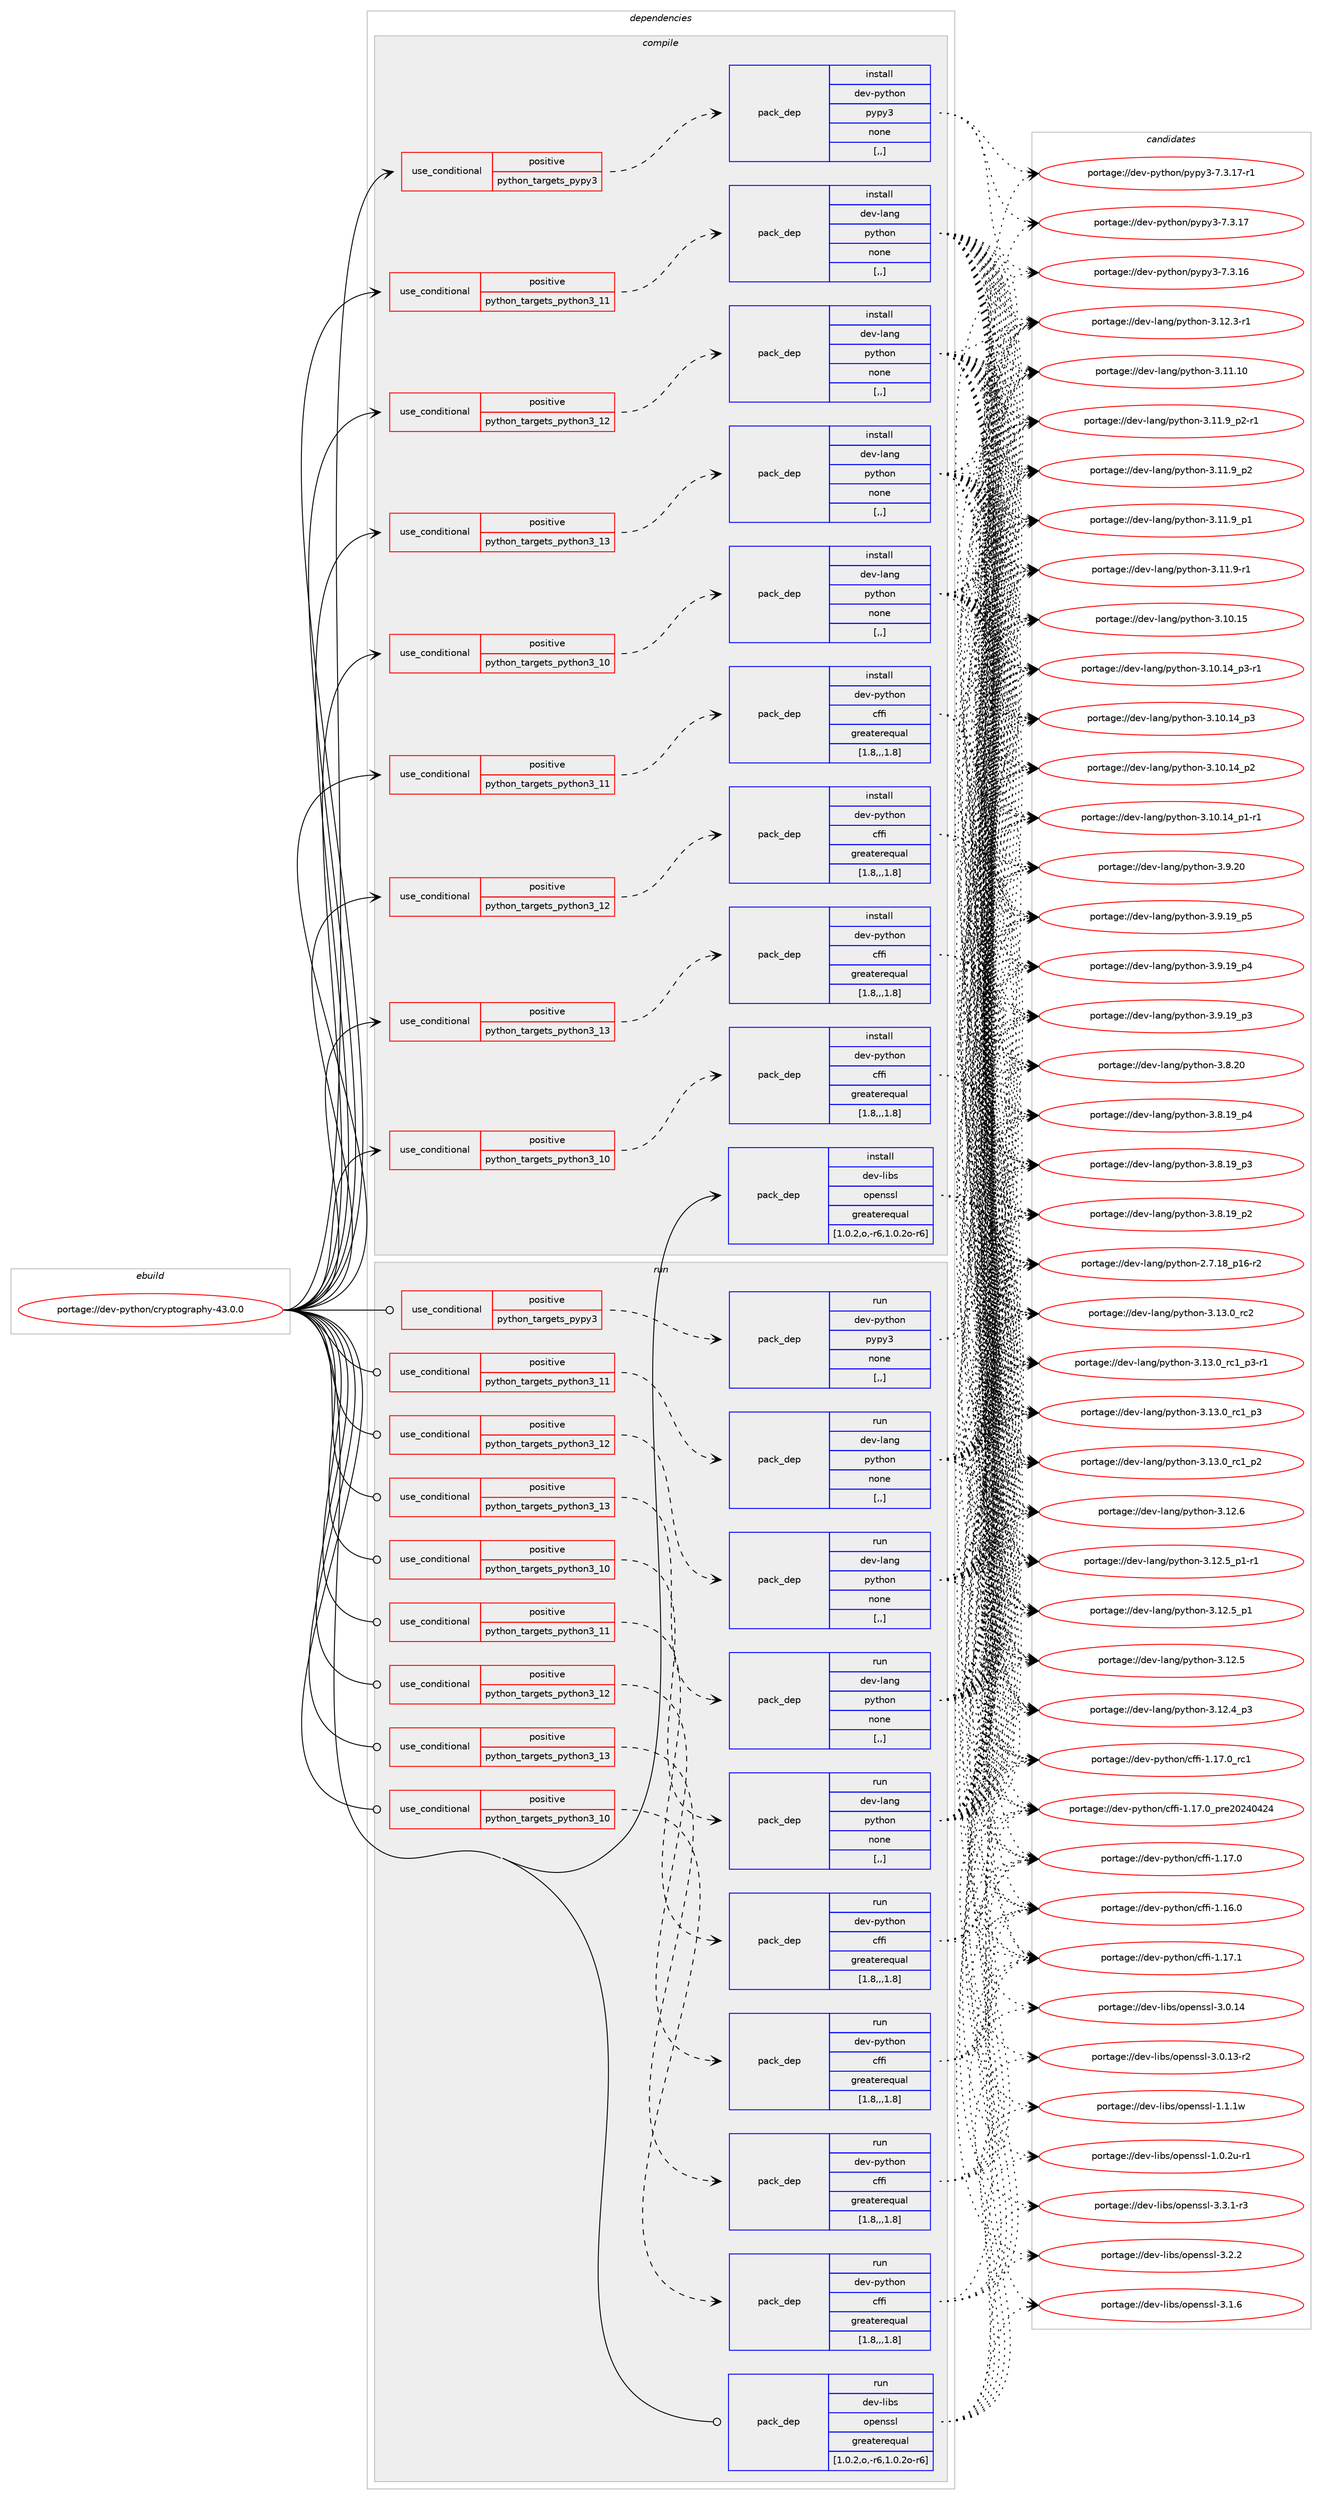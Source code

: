 digraph prolog {

# *************
# Graph options
# *************

newrank=true;
concentrate=true;
compound=true;
graph [rankdir=LR,fontname=Helvetica,fontsize=10,ranksep=1.5];#, ranksep=2.5, nodesep=0.2];
edge  [arrowhead=vee];
node  [fontname=Helvetica,fontsize=10];

# **********
# The ebuild
# **********

subgraph cluster_leftcol {
color=gray;
label=<<i>ebuild</i>>;
id [label="portage://dev-python/cryptography-43.0.0", color=red, width=4, href="../dev-python/cryptography-43.0.0.svg"];
}

# ****************
# The dependencies
# ****************

subgraph cluster_midcol {
color=gray;
label=<<i>dependencies</i>>;
subgraph cluster_compile {
fillcolor="#eeeeee";
style=filled;
label=<<i>compile</i>>;
subgraph cond162316 {
dependency638838 [label=<<TABLE BORDER="0" CELLBORDER="1" CELLSPACING="0" CELLPADDING="4"><TR><TD ROWSPAN="3" CELLPADDING="10">use_conditional</TD></TR><TR><TD>positive</TD></TR><TR><TD>python_targets_pypy3</TD></TR></TABLE>>, shape=none, color=red];
subgraph pack471705 {
dependency638839 [label=<<TABLE BORDER="0" CELLBORDER="1" CELLSPACING="0" CELLPADDING="4" WIDTH="220"><TR><TD ROWSPAN="6" CELLPADDING="30">pack_dep</TD></TR><TR><TD WIDTH="110">install</TD></TR><TR><TD>dev-python</TD></TR><TR><TD>pypy3</TD></TR><TR><TD>none</TD></TR><TR><TD>[,,]</TD></TR></TABLE>>, shape=none, color=blue];
}
dependency638838:e -> dependency638839:w [weight=20,style="dashed",arrowhead="vee"];
}
id:e -> dependency638838:w [weight=20,style="solid",arrowhead="vee"];
subgraph cond162317 {
dependency638840 [label=<<TABLE BORDER="0" CELLBORDER="1" CELLSPACING="0" CELLPADDING="4"><TR><TD ROWSPAN="3" CELLPADDING="10">use_conditional</TD></TR><TR><TD>positive</TD></TR><TR><TD>python_targets_python3_10</TD></TR></TABLE>>, shape=none, color=red];
subgraph pack471706 {
dependency638841 [label=<<TABLE BORDER="0" CELLBORDER="1" CELLSPACING="0" CELLPADDING="4" WIDTH="220"><TR><TD ROWSPAN="6" CELLPADDING="30">pack_dep</TD></TR><TR><TD WIDTH="110">install</TD></TR><TR><TD>dev-lang</TD></TR><TR><TD>python</TD></TR><TR><TD>none</TD></TR><TR><TD>[,,]</TD></TR></TABLE>>, shape=none, color=blue];
}
dependency638840:e -> dependency638841:w [weight=20,style="dashed",arrowhead="vee"];
}
id:e -> dependency638840:w [weight=20,style="solid",arrowhead="vee"];
subgraph cond162318 {
dependency638842 [label=<<TABLE BORDER="0" CELLBORDER="1" CELLSPACING="0" CELLPADDING="4"><TR><TD ROWSPAN="3" CELLPADDING="10">use_conditional</TD></TR><TR><TD>positive</TD></TR><TR><TD>python_targets_python3_10</TD></TR></TABLE>>, shape=none, color=red];
subgraph pack471707 {
dependency638843 [label=<<TABLE BORDER="0" CELLBORDER="1" CELLSPACING="0" CELLPADDING="4" WIDTH="220"><TR><TD ROWSPAN="6" CELLPADDING="30">pack_dep</TD></TR><TR><TD WIDTH="110">install</TD></TR><TR><TD>dev-python</TD></TR><TR><TD>cffi</TD></TR><TR><TD>greaterequal</TD></TR><TR><TD>[1.8,,,1.8]</TD></TR></TABLE>>, shape=none, color=blue];
}
dependency638842:e -> dependency638843:w [weight=20,style="dashed",arrowhead="vee"];
}
id:e -> dependency638842:w [weight=20,style="solid",arrowhead="vee"];
subgraph cond162319 {
dependency638844 [label=<<TABLE BORDER="0" CELLBORDER="1" CELLSPACING="0" CELLPADDING="4"><TR><TD ROWSPAN="3" CELLPADDING="10">use_conditional</TD></TR><TR><TD>positive</TD></TR><TR><TD>python_targets_python3_11</TD></TR></TABLE>>, shape=none, color=red];
subgraph pack471708 {
dependency638845 [label=<<TABLE BORDER="0" CELLBORDER="1" CELLSPACING="0" CELLPADDING="4" WIDTH="220"><TR><TD ROWSPAN="6" CELLPADDING="30">pack_dep</TD></TR><TR><TD WIDTH="110">install</TD></TR><TR><TD>dev-lang</TD></TR><TR><TD>python</TD></TR><TR><TD>none</TD></TR><TR><TD>[,,]</TD></TR></TABLE>>, shape=none, color=blue];
}
dependency638844:e -> dependency638845:w [weight=20,style="dashed",arrowhead="vee"];
}
id:e -> dependency638844:w [weight=20,style="solid",arrowhead="vee"];
subgraph cond162320 {
dependency638846 [label=<<TABLE BORDER="0" CELLBORDER="1" CELLSPACING="0" CELLPADDING="4"><TR><TD ROWSPAN="3" CELLPADDING="10">use_conditional</TD></TR><TR><TD>positive</TD></TR><TR><TD>python_targets_python3_11</TD></TR></TABLE>>, shape=none, color=red];
subgraph pack471709 {
dependency638847 [label=<<TABLE BORDER="0" CELLBORDER="1" CELLSPACING="0" CELLPADDING="4" WIDTH="220"><TR><TD ROWSPAN="6" CELLPADDING="30">pack_dep</TD></TR><TR><TD WIDTH="110">install</TD></TR><TR><TD>dev-python</TD></TR><TR><TD>cffi</TD></TR><TR><TD>greaterequal</TD></TR><TR><TD>[1.8,,,1.8]</TD></TR></TABLE>>, shape=none, color=blue];
}
dependency638846:e -> dependency638847:w [weight=20,style="dashed",arrowhead="vee"];
}
id:e -> dependency638846:w [weight=20,style="solid",arrowhead="vee"];
subgraph cond162321 {
dependency638848 [label=<<TABLE BORDER="0" CELLBORDER="1" CELLSPACING="0" CELLPADDING="4"><TR><TD ROWSPAN="3" CELLPADDING="10">use_conditional</TD></TR><TR><TD>positive</TD></TR><TR><TD>python_targets_python3_12</TD></TR></TABLE>>, shape=none, color=red];
subgraph pack471710 {
dependency638849 [label=<<TABLE BORDER="0" CELLBORDER="1" CELLSPACING="0" CELLPADDING="4" WIDTH="220"><TR><TD ROWSPAN="6" CELLPADDING="30">pack_dep</TD></TR><TR><TD WIDTH="110">install</TD></TR><TR><TD>dev-lang</TD></TR><TR><TD>python</TD></TR><TR><TD>none</TD></TR><TR><TD>[,,]</TD></TR></TABLE>>, shape=none, color=blue];
}
dependency638848:e -> dependency638849:w [weight=20,style="dashed",arrowhead="vee"];
}
id:e -> dependency638848:w [weight=20,style="solid",arrowhead="vee"];
subgraph cond162322 {
dependency638850 [label=<<TABLE BORDER="0" CELLBORDER="1" CELLSPACING="0" CELLPADDING="4"><TR><TD ROWSPAN="3" CELLPADDING="10">use_conditional</TD></TR><TR><TD>positive</TD></TR><TR><TD>python_targets_python3_12</TD></TR></TABLE>>, shape=none, color=red];
subgraph pack471711 {
dependency638851 [label=<<TABLE BORDER="0" CELLBORDER="1" CELLSPACING="0" CELLPADDING="4" WIDTH="220"><TR><TD ROWSPAN="6" CELLPADDING="30">pack_dep</TD></TR><TR><TD WIDTH="110">install</TD></TR><TR><TD>dev-python</TD></TR><TR><TD>cffi</TD></TR><TR><TD>greaterequal</TD></TR><TR><TD>[1.8,,,1.8]</TD></TR></TABLE>>, shape=none, color=blue];
}
dependency638850:e -> dependency638851:w [weight=20,style="dashed",arrowhead="vee"];
}
id:e -> dependency638850:w [weight=20,style="solid",arrowhead="vee"];
subgraph cond162323 {
dependency638852 [label=<<TABLE BORDER="0" CELLBORDER="1" CELLSPACING="0" CELLPADDING="4"><TR><TD ROWSPAN="3" CELLPADDING="10">use_conditional</TD></TR><TR><TD>positive</TD></TR><TR><TD>python_targets_python3_13</TD></TR></TABLE>>, shape=none, color=red];
subgraph pack471712 {
dependency638853 [label=<<TABLE BORDER="0" CELLBORDER="1" CELLSPACING="0" CELLPADDING="4" WIDTH="220"><TR><TD ROWSPAN="6" CELLPADDING="30">pack_dep</TD></TR><TR><TD WIDTH="110">install</TD></TR><TR><TD>dev-lang</TD></TR><TR><TD>python</TD></TR><TR><TD>none</TD></TR><TR><TD>[,,]</TD></TR></TABLE>>, shape=none, color=blue];
}
dependency638852:e -> dependency638853:w [weight=20,style="dashed",arrowhead="vee"];
}
id:e -> dependency638852:w [weight=20,style="solid",arrowhead="vee"];
subgraph cond162324 {
dependency638854 [label=<<TABLE BORDER="0" CELLBORDER="1" CELLSPACING="0" CELLPADDING="4"><TR><TD ROWSPAN="3" CELLPADDING="10">use_conditional</TD></TR><TR><TD>positive</TD></TR><TR><TD>python_targets_python3_13</TD></TR></TABLE>>, shape=none, color=red];
subgraph pack471713 {
dependency638855 [label=<<TABLE BORDER="0" CELLBORDER="1" CELLSPACING="0" CELLPADDING="4" WIDTH="220"><TR><TD ROWSPAN="6" CELLPADDING="30">pack_dep</TD></TR><TR><TD WIDTH="110">install</TD></TR><TR><TD>dev-python</TD></TR><TR><TD>cffi</TD></TR><TR><TD>greaterequal</TD></TR><TR><TD>[1.8,,,1.8]</TD></TR></TABLE>>, shape=none, color=blue];
}
dependency638854:e -> dependency638855:w [weight=20,style="dashed",arrowhead="vee"];
}
id:e -> dependency638854:w [weight=20,style="solid",arrowhead="vee"];
subgraph pack471714 {
dependency638856 [label=<<TABLE BORDER="0" CELLBORDER="1" CELLSPACING="0" CELLPADDING="4" WIDTH="220"><TR><TD ROWSPAN="6" CELLPADDING="30">pack_dep</TD></TR><TR><TD WIDTH="110">install</TD></TR><TR><TD>dev-libs</TD></TR><TR><TD>openssl</TD></TR><TR><TD>greaterequal</TD></TR><TR><TD>[1.0.2,o,-r6,1.0.2o-r6]</TD></TR></TABLE>>, shape=none, color=blue];
}
id:e -> dependency638856:w [weight=20,style="solid",arrowhead="vee"];
}
subgraph cluster_compileandrun {
fillcolor="#eeeeee";
style=filled;
label=<<i>compile and run</i>>;
}
subgraph cluster_run {
fillcolor="#eeeeee";
style=filled;
label=<<i>run</i>>;
subgraph cond162325 {
dependency638857 [label=<<TABLE BORDER="0" CELLBORDER="1" CELLSPACING="0" CELLPADDING="4"><TR><TD ROWSPAN="3" CELLPADDING="10">use_conditional</TD></TR><TR><TD>positive</TD></TR><TR><TD>python_targets_pypy3</TD></TR></TABLE>>, shape=none, color=red];
subgraph pack471715 {
dependency638858 [label=<<TABLE BORDER="0" CELLBORDER="1" CELLSPACING="0" CELLPADDING="4" WIDTH="220"><TR><TD ROWSPAN="6" CELLPADDING="30">pack_dep</TD></TR><TR><TD WIDTH="110">run</TD></TR><TR><TD>dev-python</TD></TR><TR><TD>pypy3</TD></TR><TR><TD>none</TD></TR><TR><TD>[,,]</TD></TR></TABLE>>, shape=none, color=blue];
}
dependency638857:e -> dependency638858:w [weight=20,style="dashed",arrowhead="vee"];
}
id:e -> dependency638857:w [weight=20,style="solid",arrowhead="odot"];
subgraph cond162326 {
dependency638859 [label=<<TABLE BORDER="0" CELLBORDER="1" CELLSPACING="0" CELLPADDING="4"><TR><TD ROWSPAN="3" CELLPADDING="10">use_conditional</TD></TR><TR><TD>positive</TD></TR><TR><TD>python_targets_python3_10</TD></TR></TABLE>>, shape=none, color=red];
subgraph pack471716 {
dependency638860 [label=<<TABLE BORDER="0" CELLBORDER="1" CELLSPACING="0" CELLPADDING="4" WIDTH="220"><TR><TD ROWSPAN="6" CELLPADDING="30">pack_dep</TD></TR><TR><TD WIDTH="110">run</TD></TR><TR><TD>dev-lang</TD></TR><TR><TD>python</TD></TR><TR><TD>none</TD></TR><TR><TD>[,,]</TD></TR></TABLE>>, shape=none, color=blue];
}
dependency638859:e -> dependency638860:w [weight=20,style="dashed",arrowhead="vee"];
}
id:e -> dependency638859:w [weight=20,style="solid",arrowhead="odot"];
subgraph cond162327 {
dependency638861 [label=<<TABLE BORDER="0" CELLBORDER="1" CELLSPACING="0" CELLPADDING="4"><TR><TD ROWSPAN="3" CELLPADDING="10">use_conditional</TD></TR><TR><TD>positive</TD></TR><TR><TD>python_targets_python3_10</TD></TR></TABLE>>, shape=none, color=red];
subgraph pack471717 {
dependency638862 [label=<<TABLE BORDER="0" CELLBORDER="1" CELLSPACING="0" CELLPADDING="4" WIDTH="220"><TR><TD ROWSPAN="6" CELLPADDING="30">pack_dep</TD></TR><TR><TD WIDTH="110">run</TD></TR><TR><TD>dev-python</TD></TR><TR><TD>cffi</TD></TR><TR><TD>greaterequal</TD></TR><TR><TD>[1.8,,,1.8]</TD></TR></TABLE>>, shape=none, color=blue];
}
dependency638861:e -> dependency638862:w [weight=20,style="dashed",arrowhead="vee"];
}
id:e -> dependency638861:w [weight=20,style="solid",arrowhead="odot"];
subgraph cond162328 {
dependency638863 [label=<<TABLE BORDER="0" CELLBORDER="1" CELLSPACING="0" CELLPADDING="4"><TR><TD ROWSPAN="3" CELLPADDING="10">use_conditional</TD></TR><TR><TD>positive</TD></TR><TR><TD>python_targets_python3_11</TD></TR></TABLE>>, shape=none, color=red];
subgraph pack471718 {
dependency638864 [label=<<TABLE BORDER="0" CELLBORDER="1" CELLSPACING="0" CELLPADDING="4" WIDTH="220"><TR><TD ROWSPAN="6" CELLPADDING="30">pack_dep</TD></TR><TR><TD WIDTH="110">run</TD></TR><TR><TD>dev-lang</TD></TR><TR><TD>python</TD></TR><TR><TD>none</TD></TR><TR><TD>[,,]</TD></TR></TABLE>>, shape=none, color=blue];
}
dependency638863:e -> dependency638864:w [weight=20,style="dashed",arrowhead="vee"];
}
id:e -> dependency638863:w [weight=20,style="solid",arrowhead="odot"];
subgraph cond162329 {
dependency638865 [label=<<TABLE BORDER="0" CELLBORDER="1" CELLSPACING="0" CELLPADDING="4"><TR><TD ROWSPAN="3" CELLPADDING="10">use_conditional</TD></TR><TR><TD>positive</TD></TR><TR><TD>python_targets_python3_11</TD></TR></TABLE>>, shape=none, color=red];
subgraph pack471719 {
dependency638866 [label=<<TABLE BORDER="0" CELLBORDER="1" CELLSPACING="0" CELLPADDING="4" WIDTH="220"><TR><TD ROWSPAN="6" CELLPADDING="30">pack_dep</TD></TR><TR><TD WIDTH="110">run</TD></TR><TR><TD>dev-python</TD></TR><TR><TD>cffi</TD></TR><TR><TD>greaterequal</TD></TR><TR><TD>[1.8,,,1.8]</TD></TR></TABLE>>, shape=none, color=blue];
}
dependency638865:e -> dependency638866:w [weight=20,style="dashed",arrowhead="vee"];
}
id:e -> dependency638865:w [weight=20,style="solid",arrowhead="odot"];
subgraph cond162330 {
dependency638867 [label=<<TABLE BORDER="0" CELLBORDER="1" CELLSPACING="0" CELLPADDING="4"><TR><TD ROWSPAN="3" CELLPADDING="10">use_conditional</TD></TR><TR><TD>positive</TD></TR><TR><TD>python_targets_python3_12</TD></TR></TABLE>>, shape=none, color=red];
subgraph pack471720 {
dependency638868 [label=<<TABLE BORDER="0" CELLBORDER="1" CELLSPACING="0" CELLPADDING="4" WIDTH="220"><TR><TD ROWSPAN="6" CELLPADDING="30">pack_dep</TD></TR><TR><TD WIDTH="110">run</TD></TR><TR><TD>dev-lang</TD></TR><TR><TD>python</TD></TR><TR><TD>none</TD></TR><TR><TD>[,,]</TD></TR></TABLE>>, shape=none, color=blue];
}
dependency638867:e -> dependency638868:w [weight=20,style="dashed",arrowhead="vee"];
}
id:e -> dependency638867:w [weight=20,style="solid",arrowhead="odot"];
subgraph cond162331 {
dependency638869 [label=<<TABLE BORDER="0" CELLBORDER="1" CELLSPACING="0" CELLPADDING="4"><TR><TD ROWSPAN="3" CELLPADDING="10">use_conditional</TD></TR><TR><TD>positive</TD></TR><TR><TD>python_targets_python3_12</TD></TR></TABLE>>, shape=none, color=red];
subgraph pack471721 {
dependency638870 [label=<<TABLE BORDER="0" CELLBORDER="1" CELLSPACING="0" CELLPADDING="4" WIDTH="220"><TR><TD ROWSPAN="6" CELLPADDING="30">pack_dep</TD></TR><TR><TD WIDTH="110">run</TD></TR><TR><TD>dev-python</TD></TR><TR><TD>cffi</TD></TR><TR><TD>greaterequal</TD></TR><TR><TD>[1.8,,,1.8]</TD></TR></TABLE>>, shape=none, color=blue];
}
dependency638869:e -> dependency638870:w [weight=20,style="dashed",arrowhead="vee"];
}
id:e -> dependency638869:w [weight=20,style="solid",arrowhead="odot"];
subgraph cond162332 {
dependency638871 [label=<<TABLE BORDER="0" CELLBORDER="1" CELLSPACING="0" CELLPADDING="4"><TR><TD ROWSPAN="3" CELLPADDING="10">use_conditional</TD></TR><TR><TD>positive</TD></TR><TR><TD>python_targets_python3_13</TD></TR></TABLE>>, shape=none, color=red];
subgraph pack471722 {
dependency638872 [label=<<TABLE BORDER="0" CELLBORDER="1" CELLSPACING="0" CELLPADDING="4" WIDTH="220"><TR><TD ROWSPAN="6" CELLPADDING="30">pack_dep</TD></TR><TR><TD WIDTH="110">run</TD></TR><TR><TD>dev-lang</TD></TR><TR><TD>python</TD></TR><TR><TD>none</TD></TR><TR><TD>[,,]</TD></TR></TABLE>>, shape=none, color=blue];
}
dependency638871:e -> dependency638872:w [weight=20,style="dashed",arrowhead="vee"];
}
id:e -> dependency638871:w [weight=20,style="solid",arrowhead="odot"];
subgraph cond162333 {
dependency638873 [label=<<TABLE BORDER="0" CELLBORDER="1" CELLSPACING="0" CELLPADDING="4"><TR><TD ROWSPAN="3" CELLPADDING="10">use_conditional</TD></TR><TR><TD>positive</TD></TR><TR><TD>python_targets_python3_13</TD></TR></TABLE>>, shape=none, color=red];
subgraph pack471723 {
dependency638874 [label=<<TABLE BORDER="0" CELLBORDER="1" CELLSPACING="0" CELLPADDING="4" WIDTH="220"><TR><TD ROWSPAN="6" CELLPADDING="30">pack_dep</TD></TR><TR><TD WIDTH="110">run</TD></TR><TR><TD>dev-python</TD></TR><TR><TD>cffi</TD></TR><TR><TD>greaterequal</TD></TR><TR><TD>[1.8,,,1.8]</TD></TR></TABLE>>, shape=none, color=blue];
}
dependency638873:e -> dependency638874:w [weight=20,style="dashed",arrowhead="vee"];
}
id:e -> dependency638873:w [weight=20,style="solid",arrowhead="odot"];
subgraph pack471724 {
dependency638875 [label=<<TABLE BORDER="0" CELLBORDER="1" CELLSPACING="0" CELLPADDING="4" WIDTH="220"><TR><TD ROWSPAN="6" CELLPADDING="30">pack_dep</TD></TR><TR><TD WIDTH="110">run</TD></TR><TR><TD>dev-libs</TD></TR><TR><TD>openssl</TD></TR><TR><TD>greaterequal</TD></TR><TR><TD>[1.0.2,o,-r6,1.0.2o-r6]</TD></TR></TABLE>>, shape=none, color=blue];
}
id:e -> dependency638875:w [weight=20,style="solid",arrowhead="odot"];
}
}

# **************
# The candidates
# **************

subgraph cluster_choices {
rank=same;
color=gray;
label=<<i>candidates</i>>;

subgraph choice471705 {
color=black;
nodesep=1;
choice100101118451121211161041111104711212111212151455546514649554511449 [label="portage://dev-python/pypy3-7.3.17-r1", color=red, width=4,href="../dev-python/pypy3-7.3.17-r1.svg"];
choice10010111845112121116104111110471121211121215145554651464955 [label="portage://dev-python/pypy3-7.3.17", color=red, width=4,href="../dev-python/pypy3-7.3.17.svg"];
choice10010111845112121116104111110471121211121215145554651464954 [label="portage://dev-python/pypy3-7.3.16", color=red, width=4,href="../dev-python/pypy3-7.3.16.svg"];
dependency638839:e -> choice100101118451121211161041111104711212111212151455546514649554511449:w [style=dotted,weight="100"];
dependency638839:e -> choice10010111845112121116104111110471121211121215145554651464955:w [style=dotted,weight="100"];
dependency638839:e -> choice10010111845112121116104111110471121211121215145554651464954:w [style=dotted,weight="100"];
}
subgraph choice471706 {
color=black;
nodesep=1;
choice10010111845108971101034711212111610411111045514649514648951149950 [label="portage://dev-lang/python-3.13.0_rc2", color=red, width=4,href="../dev-lang/python-3.13.0_rc2.svg"];
choice1001011184510897110103471121211161041111104551464951464895114994995112514511449 [label="portage://dev-lang/python-3.13.0_rc1_p3-r1", color=red, width=4,href="../dev-lang/python-3.13.0_rc1_p3-r1.svg"];
choice100101118451089711010347112121116104111110455146495146489511499499511251 [label="portage://dev-lang/python-3.13.0_rc1_p3", color=red, width=4,href="../dev-lang/python-3.13.0_rc1_p3.svg"];
choice100101118451089711010347112121116104111110455146495146489511499499511250 [label="portage://dev-lang/python-3.13.0_rc1_p2", color=red, width=4,href="../dev-lang/python-3.13.0_rc1_p2.svg"];
choice10010111845108971101034711212111610411111045514649504654 [label="portage://dev-lang/python-3.12.6", color=red, width=4,href="../dev-lang/python-3.12.6.svg"];
choice1001011184510897110103471121211161041111104551464950465395112494511449 [label="portage://dev-lang/python-3.12.5_p1-r1", color=red, width=4,href="../dev-lang/python-3.12.5_p1-r1.svg"];
choice100101118451089711010347112121116104111110455146495046539511249 [label="portage://dev-lang/python-3.12.5_p1", color=red, width=4,href="../dev-lang/python-3.12.5_p1.svg"];
choice10010111845108971101034711212111610411111045514649504653 [label="portage://dev-lang/python-3.12.5", color=red, width=4,href="../dev-lang/python-3.12.5.svg"];
choice100101118451089711010347112121116104111110455146495046529511251 [label="portage://dev-lang/python-3.12.4_p3", color=red, width=4,href="../dev-lang/python-3.12.4_p3.svg"];
choice100101118451089711010347112121116104111110455146495046514511449 [label="portage://dev-lang/python-3.12.3-r1", color=red, width=4,href="../dev-lang/python-3.12.3-r1.svg"];
choice1001011184510897110103471121211161041111104551464949464948 [label="portage://dev-lang/python-3.11.10", color=red, width=4,href="../dev-lang/python-3.11.10.svg"];
choice1001011184510897110103471121211161041111104551464949465795112504511449 [label="portage://dev-lang/python-3.11.9_p2-r1", color=red, width=4,href="../dev-lang/python-3.11.9_p2-r1.svg"];
choice100101118451089711010347112121116104111110455146494946579511250 [label="portage://dev-lang/python-3.11.9_p2", color=red, width=4,href="../dev-lang/python-3.11.9_p2.svg"];
choice100101118451089711010347112121116104111110455146494946579511249 [label="portage://dev-lang/python-3.11.9_p1", color=red, width=4,href="../dev-lang/python-3.11.9_p1.svg"];
choice100101118451089711010347112121116104111110455146494946574511449 [label="portage://dev-lang/python-3.11.9-r1", color=red, width=4,href="../dev-lang/python-3.11.9-r1.svg"];
choice1001011184510897110103471121211161041111104551464948464953 [label="portage://dev-lang/python-3.10.15", color=red, width=4,href="../dev-lang/python-3.10.15.svg"];
choice100101118451089711010347112121116104111110455146494846495295112514511449 [label="portage://dev-lang/python-3.10.14_p3-r1", color=red, width=4,href="../dev-lang/python-3.10.14_p3-r1.svg"];
choice10010111845108971101034711212111610411111045514649484649529511251 [label="portage://dev-lang/python-3.10.14_p3", color=red, width=4,href="../dev-lang/python-3.10.14_p3.svg"];
choice10010111845108971101034711212111610411111045514649484649529511250 [label="portage://dev-lang/python-3.10.14_p2", color=red, width=4,href="../dev-lang/python-3.10.14_p2.svg"];
choice100101118451089711010347112121116104111110455146494846495295112494511449 [label="portage://dev-lang/python-3.10.14_p1-r1", color=red, width=4,href="../dev-lang/python-3.10.14_p1-r1.svg"];
choice10010111845108971101034711212111610411111045514657465048 [label="portage://dev-lang/python-3.9.20", color=red, width=4,href="../dev-lang/python-3.9.20.svg"];
choice100101118451089711010347112121116104111110455146574649579511253 [label="portage://dev-lang/python-3.9.19_p5", color=red, width=4,href="../dev-lang/python-3.9.19_p5.svg"];
choice100101118451089711010347112121116104111110455146574649579511252 [label="portage://dev-lang/python-3.9.19_p4", color=red, width=4,href="../dev-lang/python-3.9.19_p4.svg"];
choice100101118451089711010347112121116104111110455146574649579511251 [label="portage://dev-lang/python-3.9.19_p3", color=red, width=4,href="../dev-lang/python-3.9.19_p3.svg"];
choice10010111845108971101034711212111610411111045514656465048 [label="portage://dev-lang/python-3.8.20", color=red, width=4,href="../dev-lang/python-3.8.20.svg"];
choice100101118451089711010347112121116104111110455146564649579511252 [label="portage://dev-lang/python-3.8.19_p4", color=red, width=4,href="../dev-lang/python-3.8.19_p4.svg"];
choice100101118451089711010347112121116104111110455146564649579511251 [label="portage://dev-lang/python-3.8.19_p3", color=red, width=4,href="../dev-lang/python-3.8.19_p3.svg"];
choice100101118451089711010347112121116104111110455146564649579511250 [label="portage://dev-lang/python-3.8.19_p2", color=red, width=4,href="../dev-lang/python-3.8.19_p2.svg"];
choice100101118451089711010347112121116104111110455046554649569511249544511450 [label="portage://dev-lang/python-2.7.18_p16-r2", color=red, width=4,href="../dev-lang/python-2.7.18_p16-r2.svg"];
dependency638841:e -> choice10010111845108971101034711212111610411111045514649514648951149950:w [style=dotted,weight="100"];
dependency638841:e -> choice1001011184510897110103471121211161041111104551464951464895114994995112514511449:w [style=dotted,weight="100"];
dependency638841:e -> choice100101118451089711010347112121116104111110455146495146489511499499511251:w [style=dotted,weight="100"];
dependency638841:e -> choice100101118451089711010347112121116104111110455146495146489511499499511250:w [style=dotted,weight="100"];
dependency638841:e -> choice10010111845108971101034711212111610411111045514649504654:w [style=dotted,weight="100"];
dependency638841:e -> choice1001011184510897110103471121211161041111104551464950465395112494511449:w [style=dotted,weight="100"];
dependency638841:e -> choice100101118451089711010347112121116104111110455146495046539511249:w [style=dotted,weight="100"];
dependency638841:e -> choice10010111845108971101034711212111610411111045514649504653:w [style=dotted,weight="100"];
dependency638841:e -> choice100101118451089711010347112121116104111110455146495046529511251:w [style=dotted,weight="100"];
dependency638841:e -> choice100101118451089711010347112121116104111110455146495046514511449:w [style=dotted,weight="100"];
dependency638841:e -> choice1001011184510897110103471121211161041111104551464949464948:w [style=dotted,weight="100"];
dependency638841:e -> choice1001011184510897110103471121211161041111104551464949465795112504511449:w [style=dotted,weight="100"];
dependency638841:e -> choice100101118451089711010347112121116104111110455146494946579511250:w [style=dotted,weight="100"];
dependency638841:e -> choice100101118451089711010347112121116104111110455146494946579511249:w [style=dotted,weight="100"];
dependency638841:e -> choice100101118451089711010347112121116104111110455146494946574511449:w [style=dotted,weight="100"];
dependency638841:e -> choice1001011184510897110103471121211161041111104551464948464953:w [style=dotted,weight="100"];
dependency638841:e -> choice100101118451089711010347112121116104111110455146494846495295112514511449:w [style=dotted,weight="100"];
dependency638841:e -> choice10010111845108971101034711212111610411111045514649484649529511251:w [style=dotted,weight="100"];
dependency638841:e -> choice10010111845108971101034711212111610411111045514649484649529511250:w [style=dotted,weight="100"];
dependency638841:e -> choice100101118451089711010347112121116104111110455146494846495295112494511449:w [style=dotted,weight="100"];
dependency638841:e -> choice10010111845108971101034711212111610411111045514657465048:w [style=dotted,weight="100"];
dependency638841:e -> choice100101118451089711010347112121116104111110455146574649579511253:w [style=dotted,weight="100"];
dependency638841:e -> choice100101118451089711010347112121116104111110455146574649579511252:w [style=dotted,weight="100"];
dependency638841:e -> choice100101118451089711010347112121116104111110455146574649579511251:w [style=dotted,weight="100"];
dependency638841:e -> choice10010111845108971101034711212111610411111045514656465048:w [style=dotted,weight="100"];
dependency638841:e -> choice100101118451089711010347112121116104111110455146564649579511252:w [style=dotted,weight="100"];
dependency638841:e -> choice100101118451089711010347112121116104111110455146564649579511251:w [style=dotted,weight="100"];
dependency638841:e -> choice100101118451089711010347112121116104111110455146564649579511250:w [style=dotted,weight="100"];
dependency638841:e -> choice100101118451089711010347112121116104111110455046554649569511249544511450:w [style=dotted,weight="100"];
}
subgraph choice471707 {
color=black;
nodesep=1;
choice10010111845112121116104111110479910210210545494649554649 [label="portage://dev-python/cffi-1.17.1", color=red, width=4,href="../dev-python/cffi-1.17.1.svg"];
choice10010111845112121116104111110479910210210545494649554648951149949 [label="portage://dev-python/cffi-1.17.0_rc1", color=red, width=4,href="../dev-python/cffi-1.17.0_rc1.svg"];
choice10010111845112121116104111110479910210210545494649554648951121141015048505248525052 [label="portage://dev-python/cffi-1.17.0_pre20240424", color=red, width=4,href="../dev-python/cffi-1.17.0_pre20240424.svg"];
choice10010111845112121116104111110479910210210545494649554648 [label="portage://dev-python/cffi-1.17.0", color=red, width=4,href="../dev-python/cffi-1.17.0.svg"];
choice10010111845112121116104111110479910210210545494649544648 [label="portage://dev-python/cffi-1.16.0", color=red, width=4,href="../dev-python/cffi-1.16.0.svg"];
dependency638843:e -> choice10010111845112121116104111110479910210210545494649554649:w [style=dotted,weight="100"];
dependency638843:e -> choice10010111845112121116104111110479910210210545494649554648951149949:w [style=dotted,weight="100"];
dependency638843:e -> choice10010111845112121116104111110479910210210545494649554648951121141015048505248525052:w [style=dotted,weight="100"];
dependency638843:e -> choice10010111845112121116104111110479910210210545494649554648:w [style=dotted,weight="100"];
dependency638843:e -> choice10010111845112121116104111110479910210210545494649544648:w [style=dotted,weight="100"];
}
subgraph choice471708 {
color=black;
nodesep=1;
choice10010111845108971101034711212111610411111045514649514648951149950 [label="portage://dev-lang/python-3.13.0_rc2", color=red, width=4,href="../dev-lang/python-3.13.0_rc2.svg"];
choice1001011184510897110103471121211161041111104551464951464895114994995112514511449 [label="portage://dev-lang/python-3.13.0_rc1_p3-r1", color=red, width=4,href="../dev-lang/python-3.13.0_rc1_p3-r1.svg"];
choice100101118451089711010347112121116104111110455146495146489511499499511251 [label="portage://dev-lang/python-3.13.0_rc1_p3", color=red, width=4,href="../dev-lang/python-3.13.0_rc1_p3.svg"];
choice100101118451089711010347112121116104111110455146495146489511499499511250 [label="portage://dev-lang/python-3.13.0_rc1_p2", color=red, width=4,href="../dev-lang/python-3.13.0_rc1_p2.svg"];
choice10010111845108971101034711212111610411111045514649504654 [label="portage://dev-lang/python-3.12.6", color=red, width=4,href="../dev-lang/python-3.12.6.svg"];
choice1001011184510897110103471121211161041111104551464950465395112494511449 [label="portage://dev-lang/python-3.12.5_p1-r1", color=red, width=4,href="../dev-lang/python-3.12.5_p1-r1.svg"];
choice100101118451089711010347112121116104111110455146495046539511249 [label="portage://dev-lang/python-3.12.5_p1", color=red, width=4,href="../dev-lang/python-3.12.5_p1.svg"];
choice10010111845108971101034711212111610411111045514649504653 [label="portage://dev-lang/python-3.12.5", color=red, width=4,href="../dev-lang/python-3.12.5.svg"];
choice100101118451089711010347112121116104111110455146495046529511251 [label="portage://dev-lang/python-3.12.4_p3", color=red, width=4,href="../dev-lang/python-3.12.4_p3.svg"];
choice100101118451089711010347112121116104111110455146495046514511449 [label="portage://dev-lang/python-3.12.3-r1", color=red, width=4,href="../dev-lang/python-3.12.3-r1.svg"];
choice1001011184510897110103471121211161041111104551464949464948 [label="portage://dev-lang/python-3.11.10", color=red, width=4,href="../dev-lang/python-3.11.10.svg"];
choice1001011184510897110103471121211161041111104551464949465795112504511449 [label="portage://dev-lang/python-3.11.9_p2-r1", color=red, width=4,href="../dev-lang/python-3.11.9_p2-r1.svg"];
choice100101118451089711010347112121116104111110455146494946579511250 [label="portage://dev-lang/python-3.11.9_p2", color=red, width=4,href="../dev-lang/python-3.11.9_p2.svg"];
choice100101118451089711010347112121116104111110455146494946579511249 [label="portage://dev-lang/python-3.11.9_p1", color=red, width=4,href="../dev-lang/python-3.11.9_p1.svg"];
choice100101118451089711010347112121116104111110455146494946574511449 [label="portage://dev-lang/python-3.11.9-r1", color=red, width=4,href="../dev-lang/python-3.11.9-r1.svg"];
choice1001011184510897110103471121211161041111104551464948464953 [label="portage://dev-lang/python-3.10.15", color=red, width=4,href="../dev-lang/python-3.10.15.svg"];
choice100101118451089711010347112121116104111110455146494846495295112514511449 [label="portage://dev-lang/python-3.10.14_p3-r1", color=red, width=4,href="../dev-lang/python-3.10.14_p3-r1.svg"];
choice10010111845108971101034711212111610411111045514649484649529511251 [label="portage://dev-lang/python-3.10.14_p3", color=red, width=4,href="../dev-lang/python-3.10.14_p3.svg"];
choice10010111845108971101034711212111610411111045514649484649529511250 [label="portage://dev-lang/python-3.10.14_p2", color=red, width=4,href="../dev-lang/python-3.10.14_p2.svg"];
choice100101118451089711010347112121116104111110455146494846495295112494511449 [label="portage://dev-lang/python-3.10.14_p1-r1", color=red, width=4,href="../dev-lang/python-3.10.14_p1-r1.svg"];
choice10010111845108971101034711212111610411111045514657465048 [label="portage://dev-lang/python-3.9.20", color=red, width=4,href="../dev-lang/python-3.9.20.svg"];
choice100101118451089711010347112121116104111110455146574649579511253 [label="portage://dev-lang/python-3.9.19_p5", color=red, width=4,href="../dev-lang/python-3.9.19_p5.svg"];
choice100101118451089711010347112121116104111110455146574649579511252 [label="portage://dev-lang/python-3.9.19_p4", color=red, width=4,href="../dev-lang/python-3.9.19_p4.svg"];
choice100101118451089711010347112121116104111110455146574649579511251 [label="portage://dev-lang/python-3.9.19_p3", color=red, width=4,href="../dev-lang/python-3.9.19_p3.svg"];
choice10010111845108971101034711212111610411111045514656465048 [label="portage://dev-lang/python-3.8.20", color=red, width=4,href="../dev-lang/python-3.8.20.svg"];
choice100101118451089711010347112121116104111110455146564649579511252 [label="portage://dev-lang/python-3.8.19_p4", color=red, width=4,href="../dev-lang/python-3.8.19_p4.svg"];
choice100101118451089711010347112121116104111110455146564649579511251 [label="portage://dev-lang/python-3.8.19_p3", color=red, width=4,href="../dev-lang/python-3.8.19_p3.svg"];
choice100101118451089711010347112121116104111110455146564649579511250 [label="portage://dev-lang/python-3.8.19_p2", color=red, width=4,href="../dev-lang/python-3.8.19_p2.svg"];
choice100101118451089711010347112121116104111110455046554649569511249544511450 [label="portage://dev-lang/python-2.7.18_p16-r2", color=red, width=4,href="../dev-lang/python-2.7.18_p16-r2.svg"];
dependency638845:e -> choice10010111845108971101034711212111610411111045514649514648951149950:w [style=dotted,weight="100"];
dependency638845:e -> choice1001011184510897110103471121211161041111104551464951464895114994995112514511449:w [style=dotted,weight="100"];
dependency638845:e -> choice100101118451089711010347112121116104111110455146495146489511499499511251:w [style=dotted,weight="100"];
dependency638845:e -> choice100101118451089711010347112121116104111110455146495146489511499499511250:w [style=dotted,weight="100"];
dependency638845:e -> choice10010111845108971101034711212111610411111045514649504654:w [style=dotted,weight="100"];
dependency638845:e -> choice1001011184510897110103471121211161041111104551464950465395112494511449:w [style=dotted,weight="100"];
dependency638845:e -> choice100101118451089711010347112121116104111110455146495046539511249:w [style=dotted,weight="100"];
dependency638845:e -> choice10010111845108971101034711212111610411111045514649504653:w [style=dotted,weight="100"];
dependency638845:e -> choice100101118451089711010347112121116104111110455146495046529511251:w [style=dotted,weight="100"];
dependency638845:e -> choice100101118451089711010347112121116104111110455146495046514511449:w [style=dotted,weight="100"];
dependency638845:e -> choice1001011184510897110103471121211161041111104551464949464948:w [style=dotted,weight="100"];
dependency638845:e -> choice1001011184510897110103471121211161041111104551464949465795112504511449:w [style=dotted,weight="100"];
dependency638845:e -> choice100101118451089711010347112121116104111110455146494946579511250:w [style=dotted,weight="100"];
dependency638845:e -> choice100101118451089711010347112121116104111110455146494946579511249:w [style=dotted,weight="100"];
dependency638845:e -> choice100101118451089711010347112121116104111110455146494946574511449:w [style=dotted,weight="100"];
dependency638845:e -> choice1001011184510897110103471121211161041111104551464948464953:w [style=dotted,weight="100"];
dependency638845:e -> choice100101118451089711010347112121116104111110455146494846495295112514511449:w [style=dotted,weight="100"];
dependency638845:e -> choice10010111845108971101034711212111610411111045514649484649529511251:w [style=dotted,weight="100"];
dependency638845:e -> choice10010111845108971101034711212111610411111045514649484649529511250:w [style=dotted,weight="100"];
dependency638845:e -> choice100101118451089711010347112121116104111110455146494846495295112494511449:w [style=dotted,weight="100"];
dependency638845:e -> choice10010111845108971101034711212111610411111045514657465048:w [style=dotted,weight="100"];
dependency638845:e -> choice100101118451089711010347112121116104111110455146574649579511253:w [style=dotted,weight="100"];
dependency638845:e -> choice100101118451089711010347112121116104111110455146574649579511252:w [style=dotted,weight="100"];
dependency638845:e -> choice100101118451089711010347112121116104111110455146574649579511251:w [style=dotted,weight="100"];
dependency638845:e -> choice10010111845108971101034711212111610411111045514656465048:w [style=dotted,weight="100"];
dependency638845:e -> choice100101118451089711010347112121116104111110455146564649579511252:w [style=dotted,weight="100"];
dependency638845:e -> choice100101118451089711010347112121116104111110455146564649579511251:w [style=dotted,weight="100"];
dependency638845:e -> choice100101118451089711010347112121116104111110455146564649579511250:w [style=dotted,weight="100"];
dependency638845:e -> choice100101118451089711010347112121116104111110455046554649569511249544511450:w [style=dotted,weight="100"];
}
subgraph choice471709 {
color=black;
nodesep=1;
choice10010111845112121116104111110479910210210545494649554649 [label="portage://dev-python/cffi-1.17.1", color=red, width=4,href="../dev-python/cffi-1.17.1.svg"];
choice10010111845112121116104111110479910210210545494649554648951149949 [label="portage://dev-python/cffi-1.17.0_rc1", color=red, width=4,href="../dev-python/cffi-1.17.0_rc1.svg"];
choice10010111845112121116104111110479910210210545494649554648951121141015048505248525052 [label="portage://dev-python/cffi-1.17.0_pre20240424", color=red, width=4,href="../dev-python/cffi-1.17.0_pre20240424.svg"];
choice10010111845112121116104111110479910210210545494649554648 [label="portage://dev-python/cffi-1.17.0", color=red, width=4,href="../dev-python/cffi-1.17.0.svg"];
choice10010111845112121116104111110479910210210545494649544648 [label="portage://dev-python/cffi-1.16.0", color=red, width=4,href="../dev-python/cffi-1.16.0.svg"];
dependency638847:e -> choice10010111845112121116104111110479910210210545494649554649:w [style=dotted,weight="100"];
dependency638847:e -> choice10010111845112121116104111110479910210210545494649554648951149949:w [style=dotted,weight="100"];
dependency638847:e -> choice10010111845112121116104111110479910210210545494649554648951121141015048505248525052:w [style=dotted,weight="100"];
dependency638847:e -> choice10010111845112121116104111110479910210210545494649554648:w [style=dotted,weight="100"];
dependency638847:e -> choice10010111845112121116104111110479910210210545494649544648:w [style=dotted,weight="100"];
}
subgraph choice471710 {
color=black;
nodesep=1;
choice10010111845108971101034711212111610411111045514649514648951149950 [label="portage://dev-lang/python-3.13.0_rc2", color=red, width=4,href="../dev-lang/python-3.13.0_rc2.svg"];
choice1001011184510897110103471121211161041111104551464951464895114994995112514511449 [label="portage://dev-lang/python-3.13.0_rc1_p3-r1", color=red, width=4,href="../dev-lang/python-3.13.0_rc1_p3-r1.svg"];
choice100101118451089711010347112121116104111110455146495146489511499499511251 [label="portage://dev-lang/python-3.13.0_rc1_p3", color=red, width=4,href="../dev-lang/python-3.13.0_rc1_p3.svg"];
choice100101118451089711010347112121116104111110455146495146489511499499511250 [label="portage://dev-lang/python-3.13.0_rc1_p2", color=red, width=4,href="../dev-lang/python-3.13.0_rc1_p2.svg"];
choice10010111845108971101034711212111610411111045514649504654 [label="portage://dev-lang/python-3.12.6", color=red, width=4,href="../dev-lang/python-3.12.6.svg"];
choice1001011184510897110103471121211161041111104551464950465395112494511449 [label="portage://dev-lang/python-3.12.5_p1-r1", color=red, width=4,href="../dev-lang/python-3.12.5_p1-r1.svg"];
choice100101118451089711010347112121116104111110455146495046539511249 [label="portage://dev-lang/python-3.12.5_p1", color=red, width=4,href="../dev-lang/python-3.12.5_p1.svg"];
choice10010111845108971101034711212111610411111045514649504653 [label="portage://dev-lang/python-3.12.5", color=red, width=4,href="../dev-lang/python-3.12.5.svg"];
choice100101118451089711010347112121116104111110455146495046529511251 [label="portage://dev-lang/python-3.12.4_p3", color=red, width=4,href="../dev-lang/python-3.12.4_p3.svg"];
choice100101118451089711010347112121116104111110455146495046514511449 [label="portage://dev-lang/python-3.12.3-r1", color=red, width=4,href="../dev-lang/python-3.12.3-r1.svg"];
choice1001011184510897110103471121211161041111104551464949464948 [label="portage://dev-lang/python-3.11.10", color=red, width=4,href="../dev-lang/python-3.11.10.svg"];
choice1001011184510897110103471121211161041111104551464949465795112504511449 [label="portage://dev-lang/python-3.11.9_p2-r1", color=red, width=4,href="../dev-lang/python-3.11.9_p2-r1.svg"];
choice100101118451089711010347112121116104111110455146494946579511250 [label="portage://dev-lang/python-3.11.9_p2", color=red, width=4,href="../dev-lang/python-3.11.9_p2.svg"];
choice100101118451089711010347112121116104111110455146494946579511249 [label="portage://dev-lang/python-3.11.9_p1", color=red, width=4,href="../dev-lang/python-3.11.9_p1.svg"];
choice100101118451089711010347112121116104111110455146494946574511449 [label="portage://dev-lang/python-3.11.9-r1", color=red, width=4,href="../dev-lang/python-3.11.9-r1.svg"];
choice1001011184510897110103471121211161041111104551464948464953 [label="portage://dev-lang/python-3.10.15", color=red, width=4,href="../dev-lang/python-3.10.15.svg"];
choice100101118451089711010347112121116104111110455146494846495295112514511449 [label="portage://dev-lang/python-3.10.14_p3-r1", color=red, width=4,href="../dev-lang/python-3.10.14_p3-r1.svg"];
choice10010111845108971101034711212111610411111045514649484649529511251 [label="portage://dev-lang/python-3.10.14_p3", color=red, width=4,href="../dev-lang/python-3.10.14_p3.svg"];
choice10010111845108971101034711212111610411111045514649484649529511250 [label="portage://dev-lang/python-3.10.14_p2", color=red, width=4,href="../dev-lang/python-3.10.14_p2.svg"];
choice100101118451089711010347112121116104111110455146494846495295112494511449 [label="portage://dev-lang/python-3.10.14_p1-r1", color=red, width=4,href="../dev-lang/python-3.10.14_p1-r1.svg"];
choice10010111845108971101034711212111610411111045514657465048 [label="portage://dev-lang/python-3.9.20", color=red, width=4,href="../dev-lang/python-3.9.20.svg"];
choice100101118451089711010347112121116104111110455146574649579511253 [label="portage://dev-lang/python-3.9.19_p5", color=red, width=4,href="../dev-lang/python-3.9.19_p5.svg"];
choice100101118451089711010347112121116104111110455146574649579511252 [label="portage://dev-lang/python-3.9.19_p4", color=red, width=4,href="../dev-lang/python-3.9.19_p4.svg"];
choice100101118451089711010347112121116104111110455146574649579511251 [label="portage://dev-lang/python-3.9.19_p3", color=red, width=4,href="../dev-lang/python-3.9.19_p3.svg"];
choice10010111845108971101034711212111610411111045514656465048 [label="portage://dev-lang/python-3.8.20", color=red, width=4,href="../dev-lang/python-3.8.20.svg"];
choice100101118451089711010347112121116104111110455146564649579511252 [label="portage://dev-lang/python-3.8.19_p4", color=red, width=4,href="../dev-lang/python-3.8.19_p4.svg"];
choice100101118451089711010347112121116104111110455146564649579511251 [label="portage://dev-lang/python-3.8.19_p3", color=red, width=4,href="../dev-lang/python-3.8.19_p3.svg"];
choice100101118451089711010347112121116104111110455146564649579511250 [label="portage://dev-lang/python-3.8.19_p2", color=red, width=4,href="../dev-lang/python-3.8.19_p2.svg"];
choice100101118451089711010347112121116104111110455046554649569511249544511450 [label="portage://dev-lang/python-2.7.18_p16-r2", color=red, width=4,href="../dev-lang/python-2.7.18_p16-r2.svg"];
dependency638849:e -> choice10010111845108971101034711212111610411111045514649514648951149950:w [style=dotted,weight="100"];
dependency638849:e -> choice1001011184510897110103471121211161041111104551464951464895114994995112514511449:w [style=dotted,weight="100"];
dependency638849:e -> choice100101118451089711010347112121116104111110455146495146489511499499511251:w [style=dotted,weight="100"];
dependency638849:e -> choice100101118451089711010347112121116104111110455146495146489511499499511250:w [style=dotted,weight="100"];
dependency638849:e -> choice10010111845108971101034711212111610411111045514649504654:w [style=dotted,weight="100"];
dependency638849:e -> choice1001011184510897110103471121211161041111104551464950465395112494511449:w [style=dotted,weight="100"];
dependency638849:e -> choice100101118451089711010347112121116104111110455146495046539511249:w [style=dotted,weight="100"];
dependency638849:e -> choice10010111845108971101034711212111610411111045514649504653:w [style=dotted,weight="100"];
dependency638849:e -> choice100101118451089711010347112121116104111110455146495046529511251:w [style=dotted,weight="100"];
dependency638849:e -> choice100101118451089711010347112121116104111110455146495046514511449:w [style=dotted,weight="100"];
dependency638849:e -> choice1001011184510897110103471121211161041111104551464949464948:w [style=dotted,weight="100"];
dependency638849:e -> choice1001011184510897110103471121211161041111104551464949465795112504511449:w [style=dotted,weight="100"];
dependency638849:e -> choice100101118451089711010347112121116104111110455146494946579511250:w [style=dotted,weight="100"];
dependency638849:e -> choice100101118451089711010347112121116104111110455146494946579511249:w [style=dotted,weight="100"];
dependency638849:e -> choice100101118451089711010347112121116104111110455146494946574511449:w [style=dotted,weight="100"];
dependency638849:e -> choice1001011184510897110103471121211161041111104551464948464953:w [style=dotted,weight="100"];
dependency638849:e -> choice100101118451089711010347112121116104111110455146494846495295112514511449:w [style=dotted,weight="100"];
dependency638849:e -> choice10010111845108971101034711212111610411111045514649484649529511251:w [style=dotted,weight="100"];
dependency638849:e -> choice10010111845108971101034711212111610411111045514649484649529511250:w [style=dotted,weight="100"];
dependency638849:e -> choice100101118451089711010347112121116104111110455146494846495295112494511449:w [style=dotted,weight="100"];
dependency638849:e -> choice10010111845108971101034711212111610411111045514657465048:w [style=dotted,weight="100"];
dependency638849:e -> choice100101118451089711010347112121116104111110455146574649579511253:w [style=dotted,weight="100"];
dependency638849:e -> choice100101118451089711010347112121116104111110455146574649579511252:w [style=dotted,weight="100"];
dependency638849:e -> choice100101118451089711010347112121116104111110455146574649579511251:w [style=dotted,weight="100"];
dependency638849:e -> choice10010111845108971101034711212111610411111045514656465048:w [style=dotted,weight="100"];
dependency638849:e -> choice100101118451089711010347112121116104111110455146564649579511252:w [style=dotted,weight="100"];
dependency638849:e -> choice100101118451089711010347112121116104111110455146564649579511251:w [style=dotted,weight="100"];
dependency638849:e -> choice100101118451089711010347112121116104111110455146564649579511250:w [style=dotted,weight="100"];
dependency638849:e -> choice100101118451089711010347112121116104111110455046554649569511249544511450:w [style=dotted,weight="100"];
}
subgraph choice471711 {
color=black;
nodesep=1;
choice10010111845112121116104111110479910210210545494649554649 [label="portage://dev-python/cffi-1.17.1", color=red, width=4,href="../dev-python/cffi-1.17.1.svg"];
choice10010111845112121116104111110479910210210545494649554648951149949 [label="portage://dev-python/cffi-1.17.0_rc1", color=red, width=4,href="../dev-python/cffi-1.17.0_rc1.svg"];
choice10010111845112121116104111110479910210210545494649554648951121141015048505248525052 [label="portage://dev-python/cffi-1.17.0_pre20240424", color=red, width=4,href="../dev-python/cffi-1.17.0_pre20240424.svg"];
choice10010111845112121116104111110479910210210545494649554648 [label="portage://dev-python/cffi-1.17.0", color=red, width=4,href="../dev-python/cffi-1.17.0.svg"];
choice10010111845112121116104111110479910210210545494649544648 [label="portage://dev-python/cffi-1.16.0", color=red, width=4,href="../dev-python/cffi-1.16.0.svg"];
dependency638851:e -> choice10010111845112121116104111110479910210210545494649554649:w [style=dotted,weight="100"];
dependency638851:e -> choice10010111845112121116104111110479910210210545494649554648951149949:w [style=dotted,weight="100"];
dependency638851:e -> choice10010111845112121116104111110479910210210545494649554648951121141015048505248525052:w [style=dotted,weight="100"];
dependency638851:e -> choice10010111845112121116104111110479910210210545494649554648:w [style=dotted,weight="100"];
dependency638851:e -> choice10010111845112121116104111110479910210210545494649544648:w [style=dotted,weight="100"];
}
subgraph choice471712 {
color=black;
nodesep=1;
choice10010111845108971101034711212111610411111045514649514648951149950 [label="portage://dev-lang/python-3.13.0_rc2", color=red, width=4,href="../dev-lang/python-3.13.0_rc2.svg"];
choice1001011184510897110103471121211161041111104551464951464895114994995112514511449 [label="portage://dev-lang/python-3.13.0_rc1_p3-r1", color=red, width=4,href="../dev-lang/python-3.13.0_rc1_p3-r1.svg"];
choice100101118451089711010347112121116104111110455146495146489511499499511251 [label="portage://dev-lang/python-3.13.0_rc1_p3", color=red, width=4,href="../dev-lang/python-3.13.0_rc1_p3.svg"];
choice100101118451089711010347112121116104111110455146495146489511499499511250 [label="portage://dev-lang/python-3.13.0_rc1_p2", color=red, width=4,href="../dev-lang/python-3.13.0_rc1_p2.svg"];
choice10010111845108971101034711212111610411111045514649504654 [label="portage://dev-lang/python-3.12.6", color=red, width=4,href="../dev-lang/python-3.12.6.svg"];
choice1001011184510897110103471121211161041111104551464950465395112494511449 [label="portage://dev-lang/python-3.12.5_p1-r1", color=red, width=4,href="../dev-lang/python-3.12.5_p1-r1.svg"];
choice100101118451089711010347112121116104111110455146495046539511249 [label="portage://dev-lang/python-3.12.5_p1", color=red, width=4,href="../dev-lang/python-3.12.5_p1.svg"];
choice10010111845108971101034711212111610411111045514649504653 [label="portage://dev-lang/python-3.12.5", color=red, width=4,href="../dev-lang/python-3.12.5.svg"];
choice100101118451089711010347112121116104111110455146495046529511251 [label="portage://dev-lang/python-3.12.4_p3", color=red, width=4,href="../dev-lang/python-3.12.4_p3.svg"];
choice100101118451089711010347112121116104111110455146495046514511449 [label="portage://dev-lang/python-3.12.3-r1", color=red, width=4,href="../dev-lang/python-3.12.3-r1.svg"];
choice1001011184510897110103471121211161041111104551464949464948 [label="portage://dev-lang/python-3.11.10", color=red, width=4,href="../dev-lang/python-3.11.10.svg"];
choice1001011184510897110103471121211161041111104551464949465795112504511449 [label="portage://dev-lang/python-3.11.9_p2-r1", color=red, width=4,href="../dev-lang/python-3.11.9_p2-r1.svg"];
choice100101118451089711010347112121116104111110455146494946579511250 [label="portage://dev-lang/python-3.11.9_p2", color=red, width=4,href="../dev-lang/python-3.11.9_p2.svg"];
choice100101118451089711010347112121116104111110455146494946579511249 [label="portage://dev-lang/python-3.11.9_p1", color=red, width=4,href="../dev-lang/python-3.11.9_p1.svg"];
choice100101118451089711010347112121116104111110455146494946574511449 [label="portage://dev-lang/python-3.11.9-r1", color=red, width=4,href="../dev-lang/python-3.11.9-r1.svg"];
choice1001011184510897110103471121211161041111104551464948464953 [label="portage://dev-lang/python-3.10.15", color=red, width=4,href="../dev-lang/python-3.10.15.svg"];
choice100101118451089711010347112121116104111110455146494846495295112514511449 [label="portage://dev-lang/python-3.10.14_p3-r1", color=red, width=4,href="../dev-lang/python-3.10.14_p3-r1.svg"];
choice10010111845108971101034711212111610411111045514649484649529511251 [label="portage://dev-lang/python-3.10.14_p3", color=red, width=4,href="../dev-lang/python-3.10.14_p3.svg"];
choice10010111845108971101034711212111610411111045514649484649529511250 [label="portage://dev-lang/python-3.10.14_p2", color=red, width=4,href="../dev-lang/python-3.10.14_p2.svg"];
choice100101118451089711010347112121116104111110455146494846495295112494511449 [label="portage://dev-lang/python-3.10.14_p1-r1", color=red, width=4,href="../dev-lang/python-3.10.14_p1-r1.svg"];
choice10010111845108971101034711212111610411111045514657465048 [label="portage://dev-lang/python-3.9.20", color=red, width=4,href="../dev-lang/python-3.9.20.svg"];
choice100101118451089711010347112121116104111110455146574649579511253 [label="portage://dev-lang/python-3.9.19_p5", color=red, width=4,href="../dev-lang/python-3.9.19_p5.svg"];
choice100101118451089711010347112121116104111110455146574649579511252 [label="portage://dev-lang/python-3.9.19_p4", color=red, width=4,href="../dev-lang/python-3.9.19_p4.svg"];
choice100101118451089711010347112121116104111110455146574649579511251 [label="portage://dev-lang/python-3.9.19_p3", color=red, width=4,href="../dev-lang/python-3.9.19_p3.svg"];
choice10010111845108971101034711212111610411111045514656465048 [label="portage://dev-lang/python-3.8.20", color=red, width=4,href="../dev-lang/python-3.8.20.svg"];
choice100101118451089711010347112121116104111110455146564649579511252 [label="portage://dev-lang/python-3.8.19_p4", color=red, width=4,href="../dev-lang/python-3.8.19_p4.svg"];
choice100101118451089711010347112121116104111110455146564649579511251 [label="portage://dev-lang/python-3.8.19_p3", color=red, width=4,href="../dev-lang/python-3.8.19_p3.svg"];
choice100101118451089711010347112121116104111110455146564649579511250 [label="portage://dev-lang/python-3.8.19_p2", color=red, width=4,href="../dev-lang/python-3.8.19_p2.svg"];
choice100101118451089711010347112121116104111110455046554649569511249544511450 [label="portage://dev-lang/python-2.7.18_p16-r2", color=red, width=4,href="../dev-lang/python-2.7.18_p16-r2.svg"];
dependency638853:e -> choice10010111845108971101034711212111610411111045514649514648951149950:w [style=dotted,weight="100"];
dependency638853:e -> choice1001011184510897110103471121211161041111104551464951464895114994995112514511449:w [style=dotted,weight="100"];
dependency638853:e -> choice100101118451089711010347112121116104111110455146495146489511499499511251:w [style=dotted,weight="100"];
dependency638853:e -> choice100101118451089711010347112121116104111110455146495146489511499499511250:w [style=dotted,weight="100"];
dependency638853:e -> choice10010111845108971101034711212111610411111045514649504654:w [style=dotted,weight="100"];
dependency638853:e -> choice1001011184510897110103471121211161041111104551464950465395112494511449:w [style=dotted,weight="100"];
dependency638853:e -> choice100101118451089711010347112121116104111110455146495046539511249:w [style=dotted,weight="100"];
dependency638853:e -> choice10010111845108971101034711212111610411111045514649504653:w [style=dotted,weight="100"];
dependency638853:e -> choice100101118451089711010347112121116104111110455146495046529511251:w [style=dotted,weight="100"];
dependency638853:e -> choice100101118451089711010347112121116104111110455146495046514511449:w [style=dotted,weight="100"];
dependency638853:e -> choice1001011184510897110103471121211161041111104551464949464948:w [style=dotted,weight="100"];
dependency638853:e -> choice1001011184510897110103471121211161041111104551464949465795112504511449:w [style=dotted,weight="100"];
dependency638853:e -> choice100101118451089711010347112121116104111110455146494946579511250:w [style=dotted,weight="100"];
dependency638853:e -> choice100101118451089711010347112121116104111110455146494946579511249:w [style=dotted,weight="100"];
dependency638853:e -> choice100101118451089711010347112121116104111110455146494946574511449:w [style=dotted,weight="100"];
dependency638853:e -> choice1001011184510897110103471121211161041111104551464948464953:w [style=dotted,weight="100"];
dependency638853:e -> choice100101118451089711010347112121116104111110455146494846495295112514511449:w [style=dotted,weight="100"];
dependency638853:e -> choice10010111845108971101034711212111610411111045514649484649529511251:w [style=dotted,weight="100"];
dependency638853:e -> choice10010111845108971101034711212111610411111045514649484649529511250:w [style=dotted,weight="100"];
dependency638853:e -> choice100101118451089711010347112121116104111110455146494846495295112494511449:w [style=dotted,weight="100"];
dependency638853:e -> choice10010111845108971101034711212111610411111045514657465048:w [style=dotted,weight="100"];
dependency638853:e -> choice100101118451089711010347112121116104111110455146574649579511253:w [style=dotted,weight="100"];
dependency638853:e -> choice100101118451089711010347112121116104111110455146574649579511252:w [style=dotted,weight="100"];
dependency638853:e -> choice100101118451089711010347112121116104111110455146574649579511251:w [style=dotted,weight="100"];
dependency638853:e -> choice10010111845108971101034711212111610411111045514656465048:w [style=dotted,weight="100"];
dependency638853:e -> choice100101118451089711010347112121116104111110455146564649579511252:w [style=dotted,weight="100"];
dependency638853:e -> choice100101118451089711010347112121116104111110455146564649579511251:w [style=dotted,weight="100"];
dependency638853:e -> choice100101118451089711010347112121116104111110455146564649579511250:w [style=dotted,weight="100"];
dependency638853:e -> choice100101118451089711010347112121116104111110455046554649569511249544511450:w [style=dotted,weight="100"];
}
subgraph choice471713 {
color=black;
nodesep=1;
choice10010111845112121116104111110479910210210545494649554649 [label="portage://dev-python/cffi-1.17.1", color=red, width=4,href="../dev-python/cffi-1.17.1.svg"];
choice10010111845112121116104111110479910210210545494649554648951149949 [label="portage://dev-python/cffi-1.17.0_rc1", color=red, width=4,href="../dev-python/cffi-1.17.0_rc1.svg"];
choice10010111845112121116104111110479910210210545494649554648951121141015048505248525052 [label="portage://dev-python/cffi-1.17.0_pre20240424", color=red, width=4,href="../dev-python/cffi-1.17.0_pre20240424.svg"];
choice10010111845112121116104111110479910210210545494649554648 [label="portage://dev-python/cffi-1.17.0", color=red, width=4,href="../dev-python/cffi-1.17.0.svg"];
choice10010111845112121116104111110479910210210545494649544648 [label="portage://dev-python/cffi-1.16.0", color=red, width=4,href="../dev-python/cffi-1.16.0.svg"];
dependency638855:e -> choice10010111845112121116104111110479910210210545494649554649:w [style=dotted,weight="100"];
dependency638855:e -> choice10010111845112121116104111110479910210210545494649554648951149949:w [style=dotted,weight="100"];
dependency638855:e -> choice10010111845112121116104111110479910210210545494649554648951121141015048505248525052:w [style=dotted,weight="100"];
dependency638855:e -> choice10010111845112121116104111110479910210210545494649554648:w [style=dotted,weight="100"];
dependency638855:e -> choice10010111845112121116104111110479910210210545494649544648:w [style=dotted,weight="100"];
}
subgraph choice471714 {
color=black;
nodesep=1;
choice1001011184510810598115471111121011101151151084551465146494511451 [label="portage://dev-libs/openssl-3.3.1-r3", color=red, width=4,href="../dev-libs/openssl-3.3.1-r3.svg"];
choice100101118451081059811547111112101110115115108455146504650 [label="portage://dev-libs/openssl-3.2.2", color=red, width=4,href="../dev-libs/openssl-3.2.2.svg"];
choice100101118451081059811547111112101110115115108455146494654 [label="portage://dev-libs/openssl-3.1.6", color=red, width=4,href="../dev-libs/openssl-3.1.6.svg"];
choice10010111845108105981154711111210111011511510845514648464952 [label="portage://dev-libs/openssl-3.0.14", color=red, width=4,href="../dev-libs/openssl-3.0.14.svg"];
choice100101118451081059811547111112101110115115108455146484649514511450 [label="portage://dev-libs/openssl-3.0.13-r2", color=red, width=4,href="../dev-libs/openssl-3.0.13-r2.svg"];
choice100101118451081059811547111112101110115115108454946494649119 [label="portage://dev-libs/openssl-1.1.1w", color=red, width=4,href="../dev-libs/openssl-1.1.1w.svg"];
choice1001011184510810598115471111121011101151151084549464846501174511449 [label="portage://dev-libs/openssl-1.0.2u-r1", color=red, width=4,href="../dev-libs/openssl-1.0.2u-r1.svg"];
dependency638856:e -> choice1001011184510810598115471111121011101151151084551465146494511451:w [style=dotted,weight="100"];
dependency638856:e -> choice100101118451081059811547111112101110115115108455146504650:w [style=dotted,weight="100"];
dependency638856:e -> choice100101118451081059811547111112101110115115108455146494654:w [style=dotted,weight="100"];
dependency638856:e -> choice10010111845108105981154711111210111011511510845514648464952:w [style=dotted,weight="100"];
dependency638856:e -> choice100101118451081059811547111112101110115115108455146484649514511450:w [style=dotted,weight="100"];
dependency638856:e -> choice100101118451081059811547111112101110115115108454946494649119:w [style=dotted,weight="100"];
dependency638856:e -> choice1001011184510810598115471111121011101151151084549464846501174511449:w [style=dotted,weight="100"];
}
subgraph choice471715 {
color=black;
nodesep=1;
choice100101118451121211161041111104711212111212151455546514649554511449 [label="portage://dev-python/pypy3-7.3.17-r1", color=red, width=4,href="../dev-python/pypy3-7.3.17-r1.svg"];
choice10010111845112121116104111110471121211121215145554651464955 [label="portage://dev-python/pypy3-7.3.17", color=red, width=4,href="../dev-python/pypy3-7.3.17.svg"];
choice10010111845112121116104111110471121211121215145554651464954 [label="portage://dev-python/pypy3-7.3.16", color=red, width=4,href="../dev-python/pypy3-7.3.16.svg"];
dependency638858:e -> choice100101118451121211161041111104711212111212151455546514649554511449:w [style=dotted,weight="100"];
dependency638858:e -> choice10010111845112121116104111110471121211121215145554651464955:w [style=dotted,weight="100"];
dependency638858:e -> choice10010111845112121116104111110471121211121215145554651464954:w [style=dotted,weight="100"];
}
subgraph choice471716 {
color=black;
nodesep=1;
choice10010111845108971101034711212111610411111045514649514648951149950 [label="portage://dev-lang/python-3.13.0_rc2", color=red, width=4,href="../dev-lang/python-3.13.0_rc2.svg"];
choice1001011184510897110103471121211161041111104551464951464895114994995112514511449 [label="portage://dev-lang/python-3.13.0_rc1_p3-r1", color=red, width=4,href="../dev-lang/python-3.13.0_rc1_p3-r1.svg"];
choice100101118451089711010347112121116104111110455146495146489511499499511251 [label="portage://dev-lang/python-3.13.0_rc1_p3", color=red, width=4,href="../dev-lang/python-3.13.0_rc1_p3.svg"];
choice100101118451089711010347112121116104111110455146495146489511499499511250 [label="portage://dev-lang/python-3.13.0_rc1_p2", color=red, width=4,href="../dev-lang/python-3.13.0_rc1_p2.svg"];
choice10010111845108971101034711212111610411111045514649504654 [label="portage://dev-lang/python-3.12.6", color=red, width=4,href="../dev-lang/python-3.12.6.svg"];
choice1001011184510897110103471121211161041111104551464950465395112494511449 [label="portage://dev-lang/python-3.12.5_p1-r1", color=red, width=4,href="../dev-lang/python-3.12.5_p1-r1.svg"];
choice100101118451089711010347112121116104111110455146495046539511249 [label="portage://dev-lang/python-3.12.5_p1", color=red, width=4,href="../dev-lang/python-3.12.5_p1.svg"];
choice10010111845108971101034711212111610411111045514649504653 [label="portage://dev-lang/python-3.12.5", color=red, width=4,href="../dev-lang/python-3.12.5.svg"];
choice100101118451089711010347112121116104111110455146495046529511251 [label="portage://dev-lang/python-3.12.4_p3", color=red, width=4,href="../dev-lang/python-3.12.4_p3.svg"];
choice100101118451089711010347112121116104111110455146495046514511449 [label="portage://dev-lang/python-3.12.3-r1", color=red, width=4,href="../dev-lang/python-3.12.3-r1.svg"];
choice1001011184510897110103471121211161041111104551464949464948 [label="portage://dev-lang/python-3.11.10", color=red, width=4,href="../dev-lang/python-3.11.10.svg"];
choice1001011184510897110103471121211161041111104551464949465795112504511449 [label="portage://dev-lang/python-3.11.9_p2-r1", color=red, width=4,href="../dev-lang/python-3.11.9_p2-r1.svg"];
choice100101118451089711010347112121116104111110455146494946579511250 [label="portage://dev-lang/python-3.11.9_p2", color=red, width=4,href="../dev-lang/python-3.11.9_p2.svg"];
choice100101118451089711010347112121116104111110455146494946579511249 [label="portage://dev-lang/python-3.11.9_p1", color=red, width=4,href="../dev-lang/python-3.11.9_p1.svg"];
choice100101118451089711010347112121116104111110455146494946574511449 [label="portage://dev-lang/python-3.11.9-r1", color=red, width=4,href="../dev-lang/python-3.11.9-r1.svg"];
choice1001011184510897110103471121211161041111104551464948464953 [label="portage://dev-lang/python-3.10.15", color=red, width=4,href="../dev-lang/python-3.10.15.svg"];
choice100101118451089711010347112121116104111110455146494846495295112514511449 [label="portage://dev-lang/python-3.10.14_p3-r1", color=red, width=4,href="../dev-lang/python-3.10.14_p3-r1.svg"];
choice10010111845108971101034711212111610411111045514649484649529511251 [label="portage://dev-lang/python-3.10.14_p3", color=red, width=4,href="../dev-lang/python-3.10.14_p3.svg"];
choice10010111845108971101034711212111610411111045514649484649529511250 [label="portage://dev-lang/python-3.10.14_p2", color=red, width=4,href="../dev-lang/python-3.10.14_p2.svg"];
choice100101118451089711010347112121116104111110455146494846495295112494511449 [label="portage://dev-lang/python-3.10.14_p1-r1", color=red, width=4,href="../dev-lang/python-3.10.14_p1-r1.svg"];
choice10010111845108971101034711212111610411111045514657465048 [label="portage://dev-lang/python-3.9.20", color=red, width=4,href="../dev-lang/python-3.9.20.svg"];
choice100101118451089711010347112121116104111110455146574649579511253 [label="portage://dev-lang/python-3.9.19_p5", color=red, width=4,href="../dev-lang/python-3.9.19_p5.svg"];
choice100101118451089711010347112121116104111110455146574649579511252 [label="portage://dev-lang/python-3.9.19_p4", color=red, width=4,href="../dev-lang/python-3.9.19_p4.svg"];
choice100101118451089711010347112121116104111110455146574649579511251 [label="portage://dev-lang/python-3.9.19_p3", color=red, width=4,href="../dev-lang/python-3.9.19_p3.svg"];
choice10010111845108971101034711212111610411111045514656465048 [label="portage://dev-lang/python-3.8.20", color=red, width=4,href="../dev-lang/python-3.8.20.svg"];
choice100101118451089711010347112121116104111110455146564649579511252 [label="portage://dev-lang/python-3.8.19_p4", color=red, width=4,href="../dev-lang/python-3.8.19_p4.svg"];
choice100101118451089711010347112121116104111110455146564649579511251 [label="portage://dev-lang/python-3.8.19_p3", color=red, width=4,href="../dev-lang/python-3.8.19_p3.svg"];
choice100101118451089711010347112121116104111110455146564649579511250 [label="portage://dev-lang/python-3.8.19_p2", color=red, width=4,href="../dev-lang/python-3.8.19_p2.svg"];
choice100101118451089711010347112121116104111110455046554649569511249544511450 [label="portage://dev-lang/python-2.7.18_p16-r2", color=red, width=4,href="../dev-lang/python-2.7.18_p16-r2.svg"];
dependency638860:e -> choice10010111845108971101034711212111610411111045514649514648951149950:w [style=dotted,weight="100"];
dependency638860:e -> choice1001011184510897110103471121211161041111104551464951464895114994995112514511449:w [style=dotted,weight="100"];
dependency638860:e -> choice100101118451089711010347112121116104111110455146495146489511499499511251:w [style=dotted,weight="100"];
dependency638860:e -> choice100101118451089711010347112121116104111110455146495146489511499499511250:w [style=dotted,weight="100"];
dependency638860:e -> choice10010111845108971101034711212111610411111045514649504654:w [style=dotted,weight="100"];
dependency638860:e -> choice1001011184510897110103471121211161041111104551464950465395112494511449:w [style=dotted,weight="100"];
dependency638860:e -> choice100101118451089711010347112121116104111110455146495046539511249:w [style=dotted,weight="100"];
dependency638860:e -> choice10010111845108971101034711212111610411111045514649504653:w [style=dotted,weight="100"];
dependency638860:e -> choice100101118451089711010347112121116104111110455146495046529511251:w [style=dotted,weight="100"];
dependency638860:e -> choice100101118451089711010347112121116104111110455146495046514511449:w [style=dotted,weight="100"];
dependency638860:e -> choice1001011184510897110103471121211161041111104551464949464948:w [style=dotted,weight="100"];
dependency638860:e -> choice1001011184510897110103471121211161041111104551464949465795112504511449:w [style=dotted,weight="100"];
dependency638860:e -> choice100101118451089711010347112121116104111110455146494946579511250:w [style=dotted,weight="100"];
dependency638860:e -> choice100101118451089711010347112121116104111110455146494946579511249:w [style=dotted,weight="100"];
dependency638860:e -> choice100101118451089711010347112121116104111110455146494946574511449:w [style=dotted,weight="100"];
dependency638860:e -> choice1001011184510897110103471121211161041111104551464948464953:w [style=dotted,weight="100"];
dependency638860:e -> choice100101118451089711010347112121116104111110455146494846495295112514511449:w [style=dotted,weight="100"];
dependency638860:e -> choice10010111845108971101034711212111610411111045514649484649529511251:w [style=dotted,weight="100"];
dependency638860:e -> choice10010111845108971101034711212111610411111045514649484649529511250:w [style=dotted,weight="100"];
dependency638860:e -> choice100101118451089711010347112121116104111110455146494846495295112494511449:w [style=dotted,weight="100"];
dependency638860:e -> choice10010111845108971101034711212111610411111045514657465048:w [style=dotted,weight="100"];
dependency638860:e -> choice100101118451089711010347112121116104111110455146574649579511253:w [style=dotted,weight="100"];
dependency638860:e -> choice100101118451089711010347112121116104111110455146574649579511252:w [style=dotted,weight="100"];
dependency638860:e -> choice100101118451089711010347112121116104111110455146574649579511251:w [style=dotted,weight="100"];
dependency638860:e -> choice10010111845108971101034711212111610411111045514656465048:w [style=dotted,weight="100"];
dependency638860:e -> choice100101118451089711010347112121116104111110455146564649579511252:w [style=dotted,weight="100"];
dependency638860:e -> choice100101118451089711010347112121116104111110455146564649579511251:w [style=dotted,weight="100"];
dependency638860:e -> choice100101118451089711010347112121116104111110455146564649579511250:w [style=dotted,weight="100"];
dependency638860:e -> choice100101118451089711010347112121116104111110455046554649569511249544511450:w [style=dotted,weight="100"];
}
subgraph choice471717 {
color=black;
nodesep=1;
choice10010111845112121116104111110479910210210545494649554649 [label="portage://dev-python/cffi-1.17.1", color=red, width=4,href="../dev-python/cffi-1.17.1.svg"];
choice10010111845112121116104111110479910210210545494649554648951149949 [label="portage://dev-python/cffi-1.17.0_rc1", color=red, width=4,href="../dev-python/cffi-1.17.0_rc1.svg"];
choice10010111845112121116104111110479910210210545494649554648951121141015048505248525052 [label="portage://dev-python/cffi-1.17.0_pre20240424", color=red, width=4,href="../dev-python/cffi-1.17.0_pre20240424.svg"];
choice10010111845112121116104111110479910210210545494649554648 [label="portage://dev-python/cffi-1.17.0", color=red, width=4,href="../dev-python/cffi-1.17.0.svg"];
choice10010111845112121116104111110479910210210545494649544648 [label="portage://dev-python/cffi-1.16.0", color=red, width=4,href="../dev-python/cffi-1.16.0.svg"];
dependency638862:e -> choice10010111845112121116104111110479910210210545494649554649:w [style=dotted,weight="100"];
dependency638862:e -> choice10010111845112121116104111110479910210210545494649554648951149949:w [style=dotted,weight="100"];
dependency638862:e -> choice10010111845112121116104111110479910210210545494649554648951121141015048505248525052:w [style=dotted,weight="100"];
dependency638862:e -> choice10010111845112121116104111110479910210210545494649554648:w [style=dotted,weight="100"];
dependency638862:e -> choice10010111845112121116104111110479910210210545494649544648:w [style=dotted,weight="100"];
}
subgraph choice471718 {
color=black;
nodesep=1;
choice10010111845108971101034711212111610411111045514649514648951149950 [label="portage://dev-lang/python-3.13.0_rc2", color=red, width=4,href="../dev-lang/python-3.13.0_rc2.svg"];
choice1001011184510897110103471121211161041111104551464951464895114994995112514511449 [label="portage://dev-lang/python-3.13.0_rc1_p3-r1", color=red, width=4,href="../dev-lang/python-3.13.0_rc1_p3-r1.svg"];
choice100101118451089711010347112121116104111110455146495146489511499499511251 [label="portage://dev-lang/python-3.13.0_rc1_p3", color=red, width=4,href="../dev-lang/python-3.13.0_rc1_p3.svg"];
choice100101118451089711010347112121116104111110455146495146489511499499511250 [label="portage://dev-lang/python-3.13.0_rc1_p2", color=red, width=4,href="../dev-lang/python-3.13.0_rc1_p2.svg"];
choice10010111845108971101034711212111610411111045514649504654 [label="portage://dev-lang/python-3.12.6", color=red, width=4,href="../dev-lang/python-3.12.6.svg"];
choice1001011184510897110103471121211161041111104551464950465395112494511449 [label="portage://dev-lang/python-3.12.5_p1-r1", color=red, width=4,href="../dev-lang/python-3.12.5_p1-r1.svg"];
choice100101118451089711010347112121116104111110455146495046539511249 [label="portage://dev-lang/python-3.12.5_p1", color=red, width=4,href="../dev-lang/python-3.12.5_p1.svg"];
choice10010111845108971101034711212111610411111045514649504653 [label="portage://dev-lang/python-3.12.5", color=red, width=4,href="../dev-lang/python-3.12.5.svg"];
choice100101118451089711010347112121116104111110455146495046529511251 [label="portage://dev-lang/python-3.12.4_p3", color=red, width=4,href="../dev-lang/python-3.12.4_p3.svg"];
choice100101118451089711010347112121116104111110455146495046514511449 [label="portage://dev-lang/python-3.12.3-r1", color=red, width=4,href="../dev-lang/python-3.12.3-r1.svg"];
choice1001011184510897110103471121211161041111104551464949464948 [label="portage://dev-lang/python-3.11.10", color=red, width=4,href="../dev-lang/python-3.11.10.svg"];
choice1001011184510897110103471121211161041111104551464949465795112504511449 [label="portage://dev-lang/python-3.11.9_p2-r1", color=red, width=4,href="../dev-lang/python-3.11.9_p2-r1.svg"];
choice100101118451089711010347112121116104111110455146494946579511250 [label="portage://dev-lang/python-3.11.9_p2", color=red, width=4,href="../dev-lang/python-3.11.9_p2.svg"];
choice100101118451089711010347112121116104111110455146494946579511249 [label="portage://dev-lang/python-3.11.9_p1", color=red, width=4,href="../dev-lang/python-3.11.9_p1.svg"];
choice100101118451089711010347112121116104111110455146494946574511449 [label="portage://dev-lang/python-3.11.9-r1", color=red, width=4,href="../dev-lang/python-3.11.9-r1.svg"];
choice1001011184510897110103471121211161041111104551464948464953 [label="portage://dev-lang/python-3.10.15", color=red, width=4,href="../dev-lang/python-3.10.15.svg"];
choice100101118451089711010347112121116104111110455146494846495295112514511449 [label="portage://dev-lang/python-3.10.14_p3-r1", color=red, width=4,href="../dev-lang/python-3.10.14_p3-r1.svg"];
choice10010111845108971101034711212111610411111045514649484649529511251 [label="portage://dev-lang/python-3.10.14_p3", color=red, width=4,href="../dev-lang/python-3.10.14_p3.svg"];
choice10010111845108971101034711212111610411111045514649484649529511250 [label="portage://dev-lang/python-3.10.14_p2", color=red, width=4,href="../dev-lang/python-3.10.14_p2.svg"];
choice100101118451089711010347112121116104111110455146494846495295112494511449 [label="portage://dev-lang/python-3.10.14_p1-r1", color=red, width=4,href="../dev-lang/python-3.10.14_p1-r1.svg"];
choice10010111845108971101034711212111610411111045514657465048 [label="portage://dev-lang/python-3.9.20", color=red, width=4,href="../dev-lang/python-3.9.20.svg"];
choice100101118451089711010347112121116104111110455146574649579511253 [label="portage://dev-lang/python-3.9.19_p5", color=red, width=4,href="../dev-lang/python-3.9.19_p5.svg"];
choice100101118451089711010347112121116104111110455146574649579511252 [label="portage://dev-lang/python-3.9.19_p4", color=red, width=4,href="../dev-lang/python-3.9.19_p4.svg"];
choice100101118451089711010347112121116104111110455146574649579511251 [label="portage://dev-lang/python-3.9.19_p3", color=red, width=4,href="../dev-lang/python-3.9.19_p3.svg"];
choice10010111845108971101034711212111610411111045514656465048 [label="portage://dev-lang/python-3.8.20", color=red, width=4,href="../dev-lang/python-3.8.20.svg"];
choice100101118451089711010347112121116104111110455146564649579511252 [label="portage://dev-lang/python-3.8.19_p4", color=red, width=4,href="../dev-lang/python-3.8.19_p4.svg"];
choice100101118451089711010347112121116104111110455146564649579511251 [label="portage://dev-lang/python-3.8.19_p3", color=red, width=4,href="../dev-lang/python-3.8.19_p3.svg"];
choice100101118451089711010347112121116104111110455146564649579511250 [label="portage://dev-lang/python-3.8.19_p2", color=red, width=4,href="../dev-lang/python-3.8.19_p2.svg"];
choice100101118451089711010347112121116104111110455046554649569511249544511450 [label="portage://dev-lang/python-2.7.18_p16-r2", color=red, width=4,href="../dev-lang/python-2.7.18_p16-r2.svg"];
dependency638864:e -> choice10010111845108971101034711212111610411111045514649514648951149950:w [style=dotted,weight="100"];
dependency638864:e -> choice1001011184510897110103471121211161041111104551464951464895114994995112514511449:w [style=dotted,weight="100"];
dependency638864:e -> choice100101118451089711010347112121116104111110455146495146489511499499511251:w [style=dotted,weight="100"];
dependency638864:e -> choice100101118451089711010347112121116104111110455146495146489511499499511250:w [style=dotted,weight="100"];
dependency638864:e -> choice10010111845108971101034711212111610411111045514649504654:w [style=dotted,weight="100"];
dependency638864:e -> choice1001011184510897110103471121211161041111104551464950465395112494511449:w [style=dotted,weight="100"];
dependency638864:e -> choice100101118451089711010347112121116104111110455146495046539511249:w [style=dotted,weight="100"];
dependency638864:e -> choice10010111845108971101034711212111610411111045514649504653:w [style=dotted,weight="100"];
dependency638864:e -> choice100101118451089711010347112121116104111110455146495046529511251:w [style=dotted,weight="100"];
dependency638864:e -> choice100101118451089711010347112121116104111110455146495046514511449:w [style=dotted,weight="100"];
dependency638864:e -> choice1001011184510897110103471121211161041111104551464949464948:w [style=dotted,weight="100"];
dependency638864:e -> choice1001011184510897110103471121211161041111104551464949465795112504511449:w [style=dotted,weight="100"];
dependency638864:e -> choice100101118451089711010347112121116104111110455146494946579511250:w [style=dotted,weight="100"];
dependency638864:e -> choice100101118451089711010347112121116104111110455146494946579511249:w [style=dotted,weight="100"];
dependency638864:e -> choice100101118451089711010347112121116104111110455146494946574511449:w [style=dotted,weight="100"];
dependency638864:e -> choice1001011184510897110103471121211161041111104551464948464953:w [style=dotted,weight="100"];
dependency638864:e -> choice100101118451089711010347112121116104111110455146494846495295112514511449:w [style=dotted,weight="100"];
dependency638864:e -> choice10010111845108971101034711212111610411111045514649484649529511251:w [style=dotted,weight="100"];
dependency638864:e -> choice10010111845108971101034711212111610411111045514649484649529511250:w [style=dotted,weight="100"];
dependency638864:e -> choice100101118451089711010347112121116104111110455146494846495295112494511449:w [style=dotted,weight="100"];
dependency638864:e -> choice10010111845108971101034711212111610411111045514657465048:w [style=dotted,weight="100"];
dependency638864:e -> choice100101118451089711010347112121116104111110455146574649579511253:w [style=dotted,weight="100"];
dependency638864:e -> choice100101118451089711010347112121116104111110455146574649579511252:w [style=dotted,weight="100"];
dependency638864:e -> choice100101118451089711010347112121116104111110455146574649579511251:w [style=dotted,weight="100"];
dependency638864:e -> choice10010111845108971101034711212111610411111045514656465048:w [style=dotted,weight="100"];
dependency638864:e -> choice100101118451089711010347112121116104111110455146564649579511252:w [style=dotted,weight="100"];
dependency638864:e -> choice100101118451089711010347112121116104111110455146564649579511251:w [style=dotted,weight="100"];
dependency638864:e -> choice100101118451089711010347112121116104111110455146564649579511250:w [style=dotted,weight="100"];
dependency638864:e -> choice100101118451089711010347112121116104111110455046554649569511249544511450:w [style=dotted,weight="100"];
}
subgraph choice471719 {
color=black;
nodesep=1;
choice10010111845112121116104111110479910210210545494649554649 [label="portage://dev-python/cffi-1.17.1", color=red, width=4,href="../dev-python/cffi-1.17.1.svg"];
choice10010111845112121116104111110479910210210545494649554648951149949 [label="portage://dev-python/cffi-1.17.0_rc1", color=red, width=4,href="../dev-python/cffi-1.17.0_rc1.svg"];
choice10010111845112121116104111110479910210210545494649554648951121141015048505248525052 [label="portage://dev-python/cffi-1.17.0_pre20240424", color=red, width=4,href="../dev-python/cffi-1.17.0_pre20240424.svg"];
choice10010111845112121116104111110479910210210545494649554648 [label="portage://dev-python/cffi-1.17.0", color=red, width=4,href="../dev-python/cffi-1.17.0.svg"];
choice10010111845112121116104111110479910210210545494649544648 [label="portage://dev-python/cffi-1.16.0", color=red, width=4,href="../dev-python/cffi-1.16.0.svg"];
dependency638866:e -> choice10010111845112121116104111110479910210210545494649554649:w [style=dotted,weight="100"];
dependency638866:e -> choice10010111845112121116104111110479910210210545494649554648951149949:w [style=dotted,weight="100"];
dependency638866:e -> choice10010111845112121116104111110479910210210545494649554648951121141015048505248525052:w [style=dotted,weight="100"];
dependency638866:e -> choice10010111845112121116104111110479910210210545494649554648:w [style=dotted,weight="100"];
dependency638866:e -> choice10010111845112121116104111110479910210210545494649544648:w [style=dotted,weight="100"];
}
subgraph choice471720 {
color=black;
nodesep=1;
choice10010111845108971101034711212111610411111045514649514648951149950 [label="portage://dev-lang/python-3.13.0_rc2", color=red, width=4,href="../dev-lang/python-3.13.0_rc2.svg"];
choice1001011184510897110103471121211161041111104551464951464895114994995112514511449 [label="portage://dev-lang/python-3.13.0_rc1_p3-r1", color=red, width=4,href="../dev-lang/python-3.13.0_rc1_p3-r1.svg"];
choice100101118451089711010347112121116104111110455146495146489511499499511251 [label="portage://dev-lang/python-3.13.0_rc1_p3", color=red, width=4,href="../dev-lang/python-3.13.0_rc1_p3.svg"];
choice100101118451089711010347112121116104111110455146495146489511499499511250 [label="portage://dev-lang/python-3.13.0_rc1_p2", color=red, width=4,href="../dev-lang/python-3.13.0_rc1_p2.svg"];
choice10010111845108971101034711212111610411111045514649504654 [label="portage://dev-lang/python-3.12.6", color=red, width=4,href="../dev-lang/python-3.12.6.svg"];
choice1001011184510897110103471121211161041111104551464950465395112494511449 [label="portage://dev-lang/python-3.12.5_p1-r1", color=red, width=4,href="../dev-lang/python-3.12.5_p1-r1.svg"];
choice100101118451089711010347112121116104111110455146495046539511249 [label="portage://dev-lang/python-3.12.5_p1", color=red, width=4,href="../dev-lang/python-3.12.5_p1.svg"];
choice10010111845108971101034711212111610411111045514649504653 [label="portage://dev-lang/python-3.12.5", color=red, width=4,href="../dev-lang/python-3.12.5.svg"];
choice100101118451089711010347112121116104111110455146495046529511251 [label="portage://dev-lang/python-3.12.4_p3", color=red, width=4,href="../dev-lang/python-3.12.4_p3.svg"];
choice100101118451089711010347112121116104111110455146495046514511449 [label="portage://dev-lang/python-3.12.3-r1", color=red, width=4,href="../dev-lang/python-3.12.3-r1.svg"];
choice1001011184510897110103471121211161041111104551464949464948 [label="portage://dev-lang/python-3.11.10", color=red, width=4,href="../dev-lang/python-3.11.10.svg"];
choice1001011184510897110103471121211161041111104551464949465795112504511449 [label="portage://dev-lang/python-3.11.9_p2-r1", color=red, width=4,href="../dev-lang/python-3.11.9_p2-r1.svg"];
choice100101118451089711010347112121116104111110455146494946579511250 [label="portage://dev-lang/python-3.11.9_p2", color=red, width=4,href="../dev-lang/python-3.11.9_p2.svg"];
choice100101118451089711010347112121116104111110455146494946579511249 [label="portage://dev-lang/python-3.11.9_p1", color=red, width=4,href="../dev-lang/python-3.11.9_p1.svg"];
choice100101118451089711010347112121116104111110455146494946574511449 [label="portage://dev-lang/python-3.11.9-r1", color=red, width=4,href="../dev-lang/python-3.11.9-r1.svg"];
choice1001011184510897110103471121211161041111104551464948464953 [label="portage://dev-lang/python-3.10.15", color=red, width=4,href="../dev-lang/python-3.10.15.svg"];
choice100101118451089711010347112121116104111110455146494846495295112514511449 [label="portage://dev-lang/python-3.10.14_p3-r1", color=red, width=4,href="../dev-lang/python-3.10.14_p3-r1.svg"];
choice10010111845108971101034711212111610411111045514649484649529511251 [label="portage://dev-lang/python-3.10.14_p3", color=red, width=4,href="../dev-lang/python-3.10.14_p3.svg"];
choice10010111845108971101034711212111610411111045514649484649529511250 [label="portage://dev-lang/python-3.10.14_p2", color=red, width=4,href="../dev-lang/python-3.10.14_p2.svg"];
choice100101118451089711010347112121116104111110455146494846495295112494511449 [label="portage://dev-lang/python-3.10.14_p1-r1", color=red, width=4,href="../dev-lang/python-3.10.14_p1-r1.svg"];
choice10010111845108971101034711212111610411111045514657465048 [label="portage://dev-lang/python-3.9.20", color=red, width=4,href="../dev-lang/python-3.9.20.svg"];
choice100101118451089711010347112121116104111110455146574649579511253 [label="portage://dev-lang/python-3.9.19_p5", color=red, width=4,href="../dev-lang/python-3.9.19_p5.svg"];
choice100101118451089711010347112121116104111110455146574649579511252 [label="portage://dev-lang/python-3.9.19_p4", color=red, width=4,href="../dev-lang/python-3.9.19_p4.svg"];
choice100101118451089711010347112121116104111110455146574649579511251 [label="portage://dev-lang/python-3.9.19_p3", color=red, width=4,href="../dev-lang/python-3.9.19_p3.svg"];
choice10010111845108971101034711212111610411111045514656465048 [label="portage://dev-lang/python-3.8.20", color=red, width=4,href="../dev-lang/python-3.8.20.svg"];
choice100101118451089711010347112121116104111110455146564649579511252 [label="portage://dev-lang/python-3.8.19_p4", color=red, width=4,href="../dev-lang/python-3.8.19_p4.svg"];
choice100101118451089711010347112121116104111110455146564649579511251 [label="portage://dev-lang/python-3.8.19_p3", color=red, width=4,href="../dev-lang/python-3.8.19_p3.svg"];
choice100101118451089711010347112121116104111110455146564649579511250 [label="portage://dev-lang/python-3.8.19_p2", color=red, width=4,href="../dev-lang/python-3.8.19_p2.svg"];
choice100101118451089711010347112121116104111110455046554649569511249544511450 [label="portage://dev-lang/python-2.7.18_p16-r2", color=red, width=4,href="../dev-lang/python-2.7.18_p16-r2.svg"];
dependency638868:e -> choice10010111845108971101034711212111610411111045514649514648951149950:w [style=dotted,weight="100"];
dependency638868:e -> choice1001011184510897110103471121211161041111104551464951464895114994995112514511449:w [style=dotted,weight="100"];
dependency638868:e -> choice100101118451089711010347112121116104111110455146495146489511499499511251:w [style=dotted,weight="100"];
dependency638868:e -> choice100101118451089711010347112121116104111110455146495146489511499499511250:w [style=dotted,weight="100"];
dependency638868:e -> choice10010111845108971101034711212111610411111045514649504654:w [style=dotted,weight="100"];
dependency638868:e -> choice1001011184510897110103471121211161041111104551464950465395112494511449:w [style=dotted,weight="100"];
dependency638868:e -> choice100101118451089711010347112121116104111110455146495046539511249:w [style=dotted,weight="100"];
dependency638868:e -> choice10010111845108971101034711212111610411111045514649504653:w [style=dotted,weight="100"];
dependency638868:e -> choice100101118451089711010347112121116104111110455146495046529511251:w [style=dotted,weight="100"];
dependency638868:e -> choice100101118451089711010347112121116104111110455146495046514511449:w [style=dotted,weight="100"];
dependency638868:e -> choice1001011184510897110103471121211161041111104551464949464948:w [style=dotted,weight="100"];
dependency638868:e -> choice1001011184510897110103471121211161041111104551464949465795112504511449:w [style=dotted,weight="100"];
dependency638868:e -> choice100101118451089711010347112121116104111110455146494946579511250:w [style=dotted,weight="100"];
dependency638868:e -> choice100101118451089711010347112121116104111110455146494946579511249:w [style=dotted,weight="100"];
dependency638868:e -> choice100101118451089711010347112121116104111110455146494946574511449:w [style=dotted,weight="100"];
dependency638868:e -> choice1001011184510897110103471121211161041111104551464948464953:w [style=dotted,weight="100"];
dependency638868:e -> choice100101118451089711010347112121116104111110455146494846495295112514511449:w [style=dotted,weight="100"];
dependency638868:e -> choice10010111845108971101034711212111610411111045514649484649529511251:w [style=dotted,weight="100"];
dependency638868:e -> choice10010111845108971101034711212111610411111045514649484649529511250:w [style=dotted,weight="100"];
dependency638868:e -> choice100101118451089711010347112121116104111110455146494846495295112494511449:w [style=dotted,weight="100"];
dependency638868:e -> choice10010111845108971101034711212111610411111045514657465048:w [style=dotted,weight="100"];
dependency638868:e -> choice100101118451089711010347112121116104111110455146574649579511253:w [style=dotted,weight="100"];
dependency638868:e -> choice100101118451089711010347112121116104111110455146574649579511252:w [style=dotted,weight="100"];
dependency638868:e -> choice100101118451089711010347112121116104111110455146574649579511251:w [style=dotted,weight="100"];
dependency638868:e -> choice10010111845108971101034711212111610411111045514656465048:w [style=dotted,weight="100"];
dependency638868:e -> choice100101118451089711010347112121116104111110455146564649579511252:w [style=dotted,weight="100"];
dependency638868:e -> choice100101118451089711010347112121116104111110455146564649579511251:w [style=dotted,weight="100"];
dependency638868:e -> choice100101118451089711010347112121116104111110455146564649579511250:w [style=dotted,weight="100"];
dependency638868:e -> choice100101118451089711010347112121116104111110455046554649569511249544511450:w [style=dotted,weight="100"];
}
subgraph choice471721 {
color=black;
nodesep=1;
choice10010111845112121116104111110479910210210545494649554649 [label="portage://dev-python/cffi-1.17.1", color=red, width=4,href="../dev-python/cffi-1.17.1.svg"];
choice10010111845112121116104111110479910210210545494649554648951149949 [label="portage://dev-python/cffi-1.17.0_rc1", color=red, width=4,href="../dev-python/cffi-1.17.0_rc1.svg"];
choice10010111845112121116104111110479910210210545494649554648951121141015048505248525052 [label="portage://dev-python/cffi-1.17.0_pre20240424", color=red, width=4,href="../dev-python/cffi-1.17.0_pre20240424.svg"];
choice10010111845112121116104111110479910210210545494649554648 [label="portage://dev-python/cffi-1.17.0", color=red, width=4,href="../dev-python/cffi-1.17.0.svg"];
choice10010111845112121116104111110479910210210545494649544648 [label="portage://dev-python/cffi-1.16.0", color=red, width=4,href="../dev-python/cffi-1.16.0.svg"];
dependency638870:e -> choice10010111845112121116104111110479910210210545494649554649:w [style=dotted,weight="100"];
dependency638870:e -> choice10010111845112121116104111110479910210210545494649554648951149949:w [style=dotted,weight="100"];
dependency638870:e -> choice10010111845112121116104111110479910210210545494649554648951121141015048505248525052:w [style=dotted,weight="100"];
dependency638870:e -> choice10010111845112121116104111110479910210210545494649554648:w [style=dotted,weight="100"];
dependency638870:e -> choice10010111845112121116104111110479910210210545494649544648:w [style=dotted,weight="100"];
}
subgraph choice471722 {
color=black;
nodesep=1;
choice10010111845108971101034711212111610411111045514649514648951149950 [label="portage://dev-lang/python-3.13.0_rc2", color=red, width=4,href="../dev-lang/python-3.13.0_rc2.svg"];
choice1001011184510897110103471121211161041111104551464951464895114994995112514511449 [label="portage://dev-lang/python-3.13.0_rc1_p3-r1", color=red, width=4,href="../dev-lang/python-3.13.0_rc1_p3-r1.svg"];
choice100101118451089711010347112121116104111110455146495146489511499499511251 [label="portage://dev-lang/python-3.13.0_rc1_p3", color=red, width=4,href="../dev-lang/python-3.13.0_rc1_p3.svg"];
choice100101118451089711010347112121116104111110455146495146489511499499511250 [label="portage://dev-lang/python-3.13.0_rc1_p2", color=red, width=4,href="../dev-lang/python-3.13.0_rc1_p2.svg"];
choice10010111845108971101034711212111610411111045514649504654 [label="portage://dev-lang/python-3.12.6", color=red, width=4,href="../dev-lang/python-3.12.6.svg"];
choice1001011184510897110103471121211161041111104551464950465395112494511449 [label="portage://dev-lang/python-3.12.5_p1-r1", color=red, width=4,href="../dev-lang/python-3.12.5_p1-r1.svg"];
choice100101118451089711010347112121116104111110455146495046539511249 [label="portage://dev-lang/python-3.12.5_p1", color=red, width=4,href="../dev-lang/python-3.12.5_p1.svg"];
choice10010111845108971101034711212111610411111045514649504653 [label="portage://dev-lang/python-3.12.5", color=red, width=4,href="../dev-lang/python-3.12.5.svg"];
choice100101118451089711010347112121116104111110455146495046529511251 [label="portage://dev-lang/python-3.12.4_p3", color=red, width=4,href="../dev-lang/python-3.12.4_p3.svg"];
choice100101118451089711010347112121116104111110455146495046514511449 [label="portage://dev-lang/python-3.12.3-r1", color=red, width=4,href="../dev-lang/python-3.12.3-r1.svg"];
choice1001011184510897110103471121211161041111104551464949464948 [label="portage://dev-lang/python-3.11.10", color=red, width=4,href="../dev-lang/python-3.11.10.svg"];
choice1001011184510897110103471121211161041111104551464949465795112504511449 [label="portage://dev-lang/python-3.11.9_p2-r1", color=red, width=4,href="../dev-lang/python-3.11.9_p2-r1.svg"];
choice100101118451089711010347112121116104111110455146494946579511250 [label="portage://dev-lang/python-3.11.9_p2", color=red, width=4,href="../dev-lang/python-3.11.9_p2.svg"];
choice100101118451089711010347112121116104111110455146494946579511249 [label="portage://dev-lang/python-3.11.9_p1", color=red, width=4,href="../dev-lang/python-3.11.9_p1.svg"];
choice100101118451089711010347112121116104111110455146494946574511449 [label="portage://dev-lang/python-3.11.9-r1", color=red, width=4,href="../dev-lang/python-3.11.9-r1.svg"];
choice1001011184510897110103471121211161041111104551464948464953 [label="portage://dev-lang/python-3.10.15", color=red, width=4,href="../dev-lang/python-3.10.15.svg"];
choice100101118451089711010347112121116104111110455146494846495295112514511449 [label="portage://dev-lang/python-3.10.14_p3-r1", color=red, width=4,href="../dev-lang/python-3.10.14_p3-r1.svg"];
choice10010111845108971101034711212111610411111045514649484649529511251 [label="portage://dev-lang/python-3.10.14_p3", color=red, width=4,href="../dev-lang/python-3.10.14_p3.svg"];
choice10010111845108971101034711212111610411111045514649484649529511250 [label="portage://dev-lang/python-3.10.14_p2", color=red, width=4,href="../dev-lang/python-3.10.14_p2.svg"];
choice100101118451089711010347112121116104111110455146494846495295112494511449 [label="portage://dev-lang/python-3.10.14_p1-r1", color=red, width=4,href="../dev-lang/python-3.10.14_p1-r1.svg"];
choice10010111845108971101034711212111610411111045514657465048 [label="portage://dev-lang/python-3.9.20", color=red, width=4,href="../dev-lang/python-3.9.20.svg"];
choice100101118451089711010347112121116104111110455146574649579511253 [label="portage://dev-lang/python-3.9.19_p5", color=red, width=4,href="../dev-lang/python-3.9.19_p5.svg"];
choice100101118451089711010347112121116104111110455146574649579511252 [label="portage://dev-lang/python-3.9.19_p4", color=red, width=4,href="../dev-lang/python-3.9.19_p4.svg"];
choice100101118451089711010347112121116104111110455146574649579511251 [label="portage://dev-lang/python-3.9.19_p3", color=red, width=4,href="../dev-lang/python-3.9.19_p3.svg"];
choice10010111845108971101034711212111610411111045514656465048 [label="portage://dev-lang/python-3.8.20", color=red, width=4,href="../dev-lang/python-3.8.20.svg"];
choice100101118451089711010347112121116104111110455146564649579511252 [label="portage://dev-lang/python-3.8.19_p4", color=red, width=4,href="../dev-lang/python-3.8.19_p4.svg"];
choice100101118451089711010347112121116104111110455146564649579511251 [label="portage://dev-lang/python-3.8.19_p3", color=red, width=4,href="../dev-lang/python-3.8.19_p3.svg"];
choice100101118451089711010347112121116104111110455146564649579511250 [label="portage://dev-lang/python-3.8.19_p2", color=red, width=4,href="../dev-lang/python-3.8.19_p2.svg"];
choice100101118451089711010347112121116104111110455046554649569511249544511450 [label="portage://dev-lang/python-2.7.18_p16-r2", color=red, width=4,href="../dev-lang/python-2.7.18_p16-r2.svg"];
dependency638872:e -> choice10010111845108971101034711212111610411111045514649514648951149950:w [style=dotted,weight="100"];
dependency638872:e -> choice1001011184510897110103471121211161041111104551464951464895114994995112514511449:w [style=dotted,weight="100"];
dependency638872:e -> choice100101118451089711010347112121116104111110455146495146489511499499511251:w [style=dotted,weight="100"];
dependency638872:e -> choice100101118451089711010347112121116104111110455146495146489511499499511250:w [style=dotted,weight="100"];
dependency638872:e -> choice10010111845108971101034711212111610411111045514649504654:w [style=dotted,weight="100"];
dependency638872:e -> choice1001011184510897110103471121211161041111104551464950465395112494511449:w [style=dotted,weight="100"];
dependency638872:e -> choice100101118451089711010347112121116104111110455146495046539511249:w [style=dotted,weight="100"];
dependency638872:e -> choice10010111845108971101034711212111610411111045514649504653:w [style=dotted,weight="100"];
dependency638872:e -> choice100101118451089711010347112121116104111110455146495046529511251:w [style=dotted,weight="100"];
dependency638872:e -> choice100101118451089711010347112121116104111110455146495046514511449:w [style=dotted,weight="100"];
dependency638872:e -> choice1001011184510897110103471121211161041111104551464949464948:w [style=dotted,weight="100"];
dependency638872:e -> choice1001011184510897110103471121211161041111104551464949465795112504511449:w [style=dotted,weight="100"];
dependency638872:e -> choice100101118451089711010347112121116104111110455146494946579511250:w [style=dotted,weight="100"];
dependency638872:e -> choice100101118451089711010347112121116104111110455146494946579511249:w [style=dotted,weight="100"];
dependency638872:e -> choice100101118451089711010347112121116104111110455146494946574511449:w [style=dotted,weight="100"];
dependency638872:e -> choice1001011184510897110103471121211161041111104551464948464953:w [style=dotted,weight="100"];
dependency638872:e -> choice100101118451089711010347112121116104111110455146494846495295112514511449:w [style=dotted,weight="100"];
dependency638872:e -> choice10010111845108971101034711212111610411111045514649484649529511251:w [style=dotted,weight="100"];
dependency638872:e -> choice10010111845108971101034711212111610411111045514649484649529511250:w [style=dotted,weight="100"];
dependency638872:e -> choice100101118451089711010347112121116104111110455146494846495295112494511449:w [style=dotted,weight="100"];
dependency638872:e -> choice10010111845108971101034711212111610411111045514657465048:w [style=dotted,weight="100"];
dependency638872:e -> choice100101118451089711010347112121116104111110455146574649579511253:w [style=dotted,weight="100"];
dependency638872:e -> choice100101118451089711010347112121116104111110455146574649579511252:w [style=dotted,weight="100"];
dependency638872:e -> choice100101118451089711010347112121116104111110455146574649579511251:w [style=dotted,weight="100"];
dependency638872:e -> choice10010111845108971101034711212111610411111045514656465048:w [style=dotted,weight="100"];
dependency638872:e -> choice100101118451089711010347112121116104111110455146564649579511252:w [style=dotted,weight="100"];
dependency638872:e -> choice100101118451089711010347112121116104111110455146564649579511251:w [style=dotted,weight="100"];
dependency638872:e -> choice100101118451089711010347112121116104111110455146564649579511250:w [style=dotted,weight="100"];
dependency638872:e -> choice100101118451089711010347112121116104111110455046554649569511249544511450:w [style=dotted,weight="100"];
}
subgraph choice471723 {
color=black;
nodesep=1;
choice10010111845112121116104111110479910210210545494649554649 [label="portage://dev-python/cffi-1.17.1", color=red, width=4,href="../dev-python/cffi-1.17.1.svg"];
choice10010111845112121116104111110479910210210545494649554648951149949 [label="portage://dev-python/cffi-1.17.0_rc1", color=red, width=4,href="../dev-python/cffi-1.17.0_rc1.svg"];
choice10010111845112121116104111110479910210210545494649554648951121141015048505248525052 [label="portage://dev-python/cffi-1.17.0_pre20240424", color=red, width=4,href="../dev-python/cffi-1.17.0_pre20240424.svg"];
choice10010111845112121116104111110479910210210545494649554648 [label="portage://dev-python/cffi-1.17.0", color=red, width=4,href="../dev-python/cffi-1.17.0.svg"];
choice10010111845112121116104111110479910210210545494649544648 [label="portage://dev-python/cffi-1.16.0", color=red, width=4,href="../dev-python/cffi-1.16.0.svg"];
dependency638874:e -> choice10010111845112121116104111110479910210210545494649554649:w [style=dotted,weight="100"];
dependency638874:e -> choice10010111845112121116104111110479910210210545494649554648951149949:w [style=dotted,weight="100"];
dependency638874:e -> choice10010111845112121116104111110479910210210545494649554648951121141015048505248525052:w [style=dotted,weight="100"];
dependency638874:e -> choice10010111845112121116104111110479910210210545494649554648:w [style=dotted,weight="100"];
dependency638874:e -> choice10010111845112121116104111110479910210210545494649544648:w [style=dotted,weight="100"];
}
subgraph choice471724 {
color=black;
nodesep=1;
choice1001011184510810598115471111121011101151151084551465146494511451 [label="portage://dev-libs/openssl-3.3.1-r3", color=red, width=4,href="../dev-libs/openssl-3.3.1-r3.svg"];
choice100101118451081059811547111112101110115115108455146504650 [label="portage://dev-libs/openssl-3.2.2", color=red, width=4,href="../dev-libs/openssl-3.2.2.svg"];
choice100101118451081059811547111112101110115115108455146494654 [label="portage://dev-libs/openssl-3.1.6", color=red, width=4,href="../dev-libs/openssl-3.1.6.svg"];
choice10010111845108105981154711111210111011511510845514648464952 [label="portage://dev-libs/openssl-3.0.14", color=red, width=4,href="../dev-libs/openssl-3.0.14.svg"];
choice100101118451081059811547111112101110115115108455146484649514511450 [label="portage://dev-libs/openssl-3.0.13-r2", color=red, width=4,href="../dev-libs/openssl-3.0.13-r2.svg"];
choice100101118451081059811547111112101110115115108454946494649119 [label="portage://dev-libs/openssl-1.1.1w", color=red, width=4,href="../dev-libs/openssl-1.1.1w.svg"];
choice1001011184510810598115471111121011101151151084549464846501174511449 [label="portage://dev-libs/openssl-1.0.2u-r1", color=red, width=4,href="../dev-libs/openssl-1.0.2u-r1.svg"];
dependency638875:e -> choice1001011184510810598115471111121011101151151084551465146494511451:w [style=dotted,weight="100"];
dependency638875:e -> choice100101118451081059811547111112101110115115108455146504650:w [style=dotted,weight="100"];
dependency638875:e -> choice100101118451081059811547111112101110115115108455146494654:w [style=dotted,weight="100"];
dependency638875:e -> choice10010111845108105981154711111210111011511510845514648464952:w [style=dotted,weight="100"];
dependency638875:e -> choice100101118451081059811547111112101110115115108455146484649514511450:w [style=dotted,weight="100"];
dependency638875:e -> choice100101118451081059811547111112101110115115108454946494649119:w [style=dotted,weight="100"];
dependency638875:e -> choice1001011184510810598115471111121011101151151084549464846501174511449:w [style=dotted,weight="100"];
}
}

}
